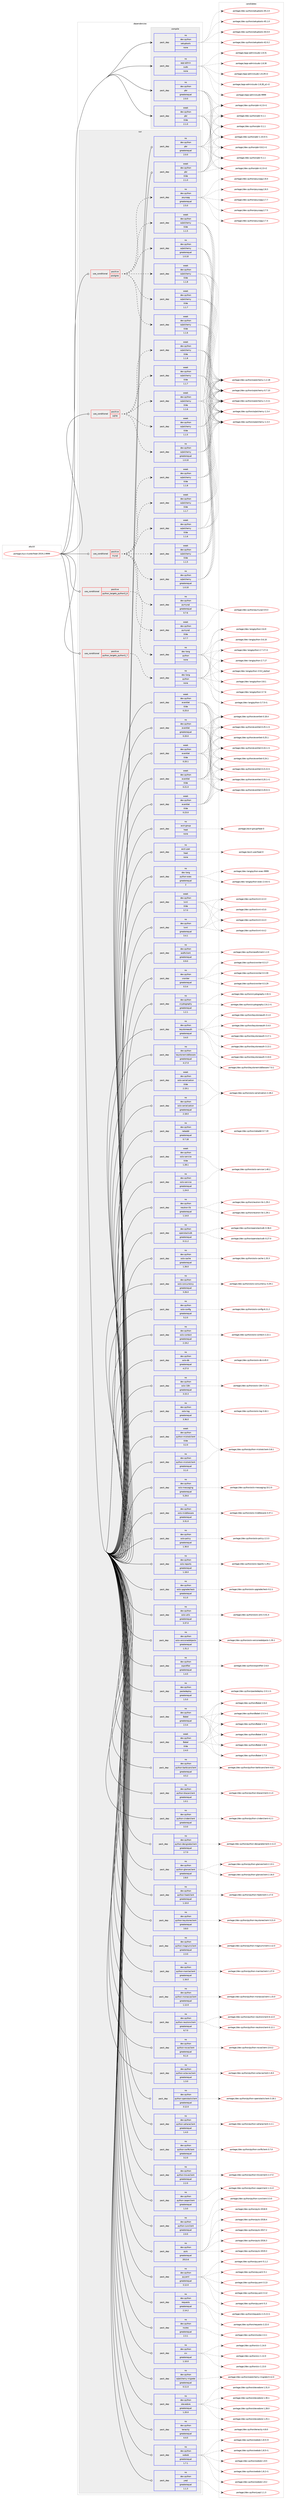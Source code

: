 digraph prolog {

# *************
# Graph options
# *************

newrank=true;
concentrate=true;
compound=true;
graph [rankdir=LR,fontname=Helvetica,fontsize=10,ranksep=1.5];#, ranksep=2.5, nodesep=0.2];
edge  [arrowhead=vee];
node  [fontname=Helvetica,fontsize=10];

# **********
# The ebuild
# **********

subgraph cluster_leftcol {
color=gray;
label=<<i>ebuild</i>>;
id [label="portage://sys-cluster/heat-2019.2.9999", color=red, width=4, href="../sys-cluster/heat-2019.2.9999.svg"];
}

# ****************
# The dependencies
# ****************

subgraph cluster_midcol {
color=gray;
label=<<i>dependencies</i>>;
subgraph cluster_compile {
fillcolor="#eeeeee";
style=filled;
label=<<i>compile</i>>;
subgraph pack41080 {
dependency53100 [label=<<TABLE BORDER="0" CELLBORDER="1" CELLSPACING="0" CELLPADDING="4" WIDTH="220"><TR><TD ROWSPAN="6" CELLPADDING="30">pack_dep</TD></TR><TR><TD WIDTH="110">no</TD></TR><TR><TD>app-admin</TD></TR><TR><TD>sudo</TD></TR><TR><TD>none</TD></TR><TR><TD></TD></TR></TABLE>>, shape=none, color=blue];
}
id:e -> dependency53100:w [weight=20,style="solid",arrowhead="vee"];
subgraph pack41081 {
dependency53101 [label=<<TABLE BORDER="0" CELLBORDER="1" CELLSPACING="0" CELLPADDING="4" WIDTH="220"><TR><TD ROWSPAN="6" CELLPADDING="30">pack_dep</TD></TR><TR><TD WIDTH="110">no</TD></TR><TR><TD>dev-python</TD></TR><TR><TD>pbr</TD></TR><TR><TD>greaterequal</TD></TR><TR><TD>2.0.0</TD></TR></TABLE>>, shape=none, color=blue];
}
id:e -> dependency53101:w [weight=20,style="solid",arrowhead="vee"];
subgraph pack41082 {
dependency53102 [label=<<TABLE BORDER="0" CELLBORDER="1" CELLSPACING="0" CELLPADDING="4" WIDTH="220"><TR><TD ROWSPAN="6" CELLPADDING="30">pack_dep</TD></TR><TR><TD WIDTH="110">no</TD></TR><TR><TD>dev-python</TD></TR><TR><TD>setuptools</TD></TR><TR><TD>none</TD></TR><TR><TD></TD></TR></TABLE>>, shape=none, color=blue];
}
id:e -> dependency53102:w [weight=20,style="solid",arrowhead="vee"];
subgraph pack41083 {
dependency53103 [label=<<TABLE BORDER="0" CELLBORDER="1" CELLSPACING="0" CELLPADDING="4" WIDTH="220"><TR><TD ROWSPAN="6" CELLPADDING="30">pack_dep</TD></TR><TR><TD WIDTH="110">weak</TD></TR><TR><TD>dev-python</TD></TR><TR><TD>pbr</TD></TR><TR><TD>tilde</TD></TR><TR><TD>2.1.0</TD></TR></TABLE>>, shape=none, color=blue];
}
id:e -> dependency53103:w [weight=20,style="solid",arrowhead="vee"];
}
subgraph cluster_compileandrun {
fillcolor="#eeeeee";
style=filled;
label=<<i>compile and run</i>>;
}
subgraph cluster_run {
fillcolor="#eeeeee";
style=filled;
label=<<i>run</i>>;
subgraph cond10878 {
dependency53104 [label=<<TABLE BORDER="0" CELLBORDER="1" CELLSPACING="0" CELLPADDING="4"><TR><TD ROWSPAN="3" CELLPADDING="10">use_conditional</TD></TR><TR><TD>positive</TD></TR><TR><TD>mysql</TD></TR></TABLE>>, shape=none, color=red];
subgraph pack41084 {
dependency53105 [label=<<TABLE BORDER="0" CELLBORDER="1" CELLSPACING="0" CELLPADDING="4" WIDTH="220"><TR><TD ROWSPAN="6" CELLPADDING="30">pack_dep</TD></TR><TR><TD WIDTH="110">no</TD></TR><TR><TD>dev-python</TD></TR><TR><TD>pymysql</TD></TR><TR><TD>greaterequal</TD></TR><TR><TD>0.7.6</TD></TR></TABLE>>, shape=none, color=blue];
}
dependency53104:e -> dependency53105:w [weight=20,style="dashed",arrowhead="vee"];
subgraph pack41085 {
dependency53106 [label=<<TABLE BORDER="0" CELLBORDER="1" CELLSPACING="0" CELLPADDING="4" WIDTH="220"><TR><TD ROWSPAN="6" CELLPADDING="30">pack_dep</TD></TR><TR><TD WIDTH="110">weak</TD></TR><TR><TD>dev-python</TD></TR><TR><TD>pymysql</TD></TR><TR><TD>tilde</TD></TR><TR><TD>0.7.7</TD></TR></TABLE>>, shape=none, color=blue];
}
dependency53104:e -> dependency53106:w [weight=20,style="dashed",arrowhead="vee"];
subgraph pack41086 {
dependency53107 [label=<<TABLE BORDER="0" CELLBORDER="1" CELLSPACING="0" CELLPADDING="4" WIDTH="220"><TR><TD ROWSPAN="6" CELLPADDING="30">pack_dep</TD></TR><TR><TD WIDTH="110">no</TD></TR><TR><TD>dev-python</TD></TR><TR><TD>sqlalchemy</TD></TR><TR><TD>greaterequal</TD></TR><TR><TD>1.0.10</TD></TR></TABLE>>, shape=none, color=blue];
}
dependency53104:e -> dependency53107:w [weight=20,style="dashed",arrowhead="vee"];
subgraph pack41087 {
dependency53108 [label=<<TABLE BORDER="0" CELLBORDER="1" CELLSPACING="0" CELLPADDING="4" WIDTH="220"><TR><TD ROWSPAN="6" CELLPADDING="30">pack_dep</TD></TR><TR><TD WIDTH="110">weak</TD></TR><TR><TD>dev-python</TD></TR><TR><TD>sqlalchemy</TD></TR><TR><TD>tilde</TD></TR><TR><TD>1.1.5</TD></TR></TABLE>>, shape=none, color=blue];
}
dependency53104:e -> dependency53108:w [weight=20,style="dashed",arrowhead="vee"];
subgraph pack41088 {
dependency53109 [label=<<TABLE BORDER="0" CELLBORDER="1" CELLSPACING="0" CELLPADDING="4" WIDTH="220"><TR><TD ROWSPAN="6" CELLPADDING="30">pack_dep</TD></TR><TR><TD WIDTH="110">weak</TD></TR><TR><TD>dev-python</TD></TR><TR><TD>sqlalchemy</TD></TR><TR><TD>tilde</TD></TR><TR><TD>1.1.6</TD></TR></TABLE>>, shape=none, color=blue];
}
dependency53104:e -> dependency53109:w [weight=20,style="dashed",arrowhead="vee"];
subgraph pack41089 {
dependency53110 [label=<<TABLE BORDER="0" CELLBORDER="1" CELLSPACING="0" CELLPADDING="4" WIDTH="220"><TR><TD ROWSPAN="6" CELLPADDING="30">pack_dep</TD></TR><TR><TD WIDTH="110">weak</TD></TR><TR><TD>dev-python</TD></TR><TR><TD>sqlalchemy</TD></TR><TR><TD>tilde</TD></TR><TR><TD>1.1.7</TD></TR></TABLE>>, shape=none, color=blue];
}
dependency53104:e -> dependency53110:w [weight=20,style="dashed",arrowhead="vee"];
subgraph pack41090 {
dependency53111 [label=<<TABLE BORDER="0" CELLBORDER="1" CELLSPACING="0" CELLPADDING="4" WIDTH="220"><TR><TD ROWSPAN="6" CELLPADDING="30">pack_dep</TD></TR><TR><TD WIDTH="110">weak</TD></TR><TR><TD>dev-python</TD></TR><TR><TD>sqlalchemy</TD></TR><TR><TD>tilde</TD></TR><TR><TD>1.1.8</TD></TR></TABLE>>, shape=none, color=blue];
}
dependency53104:e -> dependency53111:w [weight=20,style="dashed",arrowhead="vee"];
}
id:e -> dependency53104:w [weight=20,style="solid",arrowhead="odot"];
subgraph cond10879 {
dependency53112 [label=<<TABLE BORDER="0" CELLBORDER="1" CELLSPACING="0" CELLPADDING="4"><TR><TD ROWSPAN="3" CELLPADDING="10">use_conditional</TD></TR><TR><TD>positive</TD></TR><TR><TD>postgres</TD></TR></TABLE>>, shape=none, color=red];
subgraph pack41091 {
dependency53113 [label=<<TABLE BORDER="0" CELLBORDER="1" CELLSPACING="0" CELLPADDING="4" WIDTH="220"><TR><TD ROWSPAN="6" CELLPADDING="30">pack_dep</TD></TR><TR><TD WIDTH="110">no</TD></TR><TR><TD>dev-python</TD></TR><TR><TD>psycopg</TD></TR><TR><TD>greaterequal</TD></TR><TR><TD>2.5.0</TD></TR></TABLE>>, shape=none, color=blue];
}
dependency53112:e -> dependency53113:w [weight=20,style="dashed",arrowhead="vee"];
subgraph pack41092 {
dependency53114 [label=<<TABLE BORDER="0" CELLBORDER="1" CELLSPACING="0" CELLPADDING="4" WIDTH="220"><TR><TD ROWSPAN="6" CELLPADDING="30">pack_dep</TD></TR><TR><TD WIDTH="110">no</TD></TR><TR><TD>dev-python</TD></TR><TR><TD>sqlalchemy</TD></TR><TR><TD>greaterequal</TD></TR><TR><TD>1.0.10</TD></TR></TABLE>>, shape=none, color=blue];
}
dependency53112:e -> dependency53114:w [weight=20,style="dashed",arrowhead="vee"];
subgraph pack41093 {
dependency53115 [label=<<TABLE BORDER="0" CELLBORDER="1" CELLSPACING="0" CELLPADDING="4" WIDTH="220"><TR><TD ROWSPAN="6" CELLPADDING="30">pack_dep</TD></TR><TR><TD WIDTH="110">weak</TD></TR><TR><TD>dev-python</TD></TR><TR><TD>sqlalchemy</TD></TR><TR><TD>tilde</TD></TR><TR><TD>1.1.5</TD></TR></TABLE>>, shape=none, color=blue];
}
dependency53112:e -> dependency53115:w [weight=20,style="dashed",arrowhead="vee"];
subgraph pack41094 {
dependency53116 [label=<<TABLE BORDER="0" CELLBORDER="1" CELLSPACING="0" CELLPADDING="4" WIDTH="220"><TR><TD ROWSPAN="6" CELLPADDING="30">pack_dep</TD></TR><TR><TD WIDTH="110">weak</TD></TR><TR><TD>dev-python</TD></TR><TR><TD>sqlalchemy</TD></TR><TR><TD>tilde</TD></TR><TR><TD>1.1.6</TD></TR></TABLE>>, shape=none, color=blue];
}
dependency53112:e -> dependency53116:w [weight=20,style="dashed",arrowhead="vee"];
subgraph pack41095 {
dependency53117 [label=<<TABLE BORDER="0" CELLBORDER="1" CELLSPACING="0" CELLPADDING="4" WIDTH="220"><TR><TD ROWSPAN="6" CELLPADDING="30">pack_dep</TD></TR><TR><TD WIDTH="110">weak</TD></TR><TR><TD>dev-python</TD></TR><TR><TD>sqlalchemy</TD></TR><TR><TD>tilde</TD></TR><TR><TD>1.1.7</TD></TR></TABLE>>, shape=none, color=blue];
}
dependency53112:e -> dependency53117:w [weight=20,style="dashed",arrowhead="vee"];
subgraph pack41096 {
dependency53118 [label=<<TABLE BORDER="0" CELLBORDER="1" CELLSPACING="0" CELLPADDING="4" WIDTH="220"><TR><TD ROWSPAN="6" CELLPADDING="30">pack_dep</TD></TR><TR><TD WIDTH="110">weak</TD></TR><TR><TD>dev-python</TD></TR><TR><TD>sqlalchemy</TD></TR><TR><TD>tilde</TD></TR><TR><TD>1.1.8</TD></TR></TABLE>>, shape=none, color=blue];
}
dependency53112:e -> dependency53118:w [weight=20,style="dashed",arrowhead="vee"];
}
id:e -> dependency53112:w [weight=20,style="solid",arrowhead="odot"];
subgraph cond10880 {
dependency53119 [label=<<TABLE BORDER="0" CELLBORDER="1" CELLSPACING="0" CELLPADDING="4"><TR><TD ROWSPAN="3" CELLPADDING="10">use_conditional</TD></TR><TR><TD>positive</TD></TR><TR><TD>python_targets_python3_6</TD></TR></TABLE>>, shape=none, color=red];
subgraph pack41097 {
dependency53120 [label=<<TABLE BORDER="0" CELLBORDER="1" CELLSPACING="0" CELLPADDING="4" WIDTH="220"><TR><TD ROWSPAN="6" CELLPADDING="30">pack_dep</TD></TR><TR><TD WIDTH="110">no</TD></TR><TR><TD>dev-lang</TD></TR><TR><TD>python</TD></TR><TR><TD>none</TD></TR><TR><TD></TD></TR></TABLE>>, shape=none, color=blue];
}
dependency53119:e -> dependency53120:w [weight=20,style="dashed",arrowhead="vee"];
}
id:e -> dependency53119:w [weight=20,style="solid",arrowhead="odot"];
subgraph cond10881 {
dependency53121 [label=<<TABLE BORDER="0" CELLBORDER="1" CELLSPACING="0" CELLPADDING="4"><TR><TD ROWSPAN="3" CELLPADDING="10">use_conditional</TD></TR><TR><TD>positive</TD></TR><TR><TD>python_targets_python3_7</TD></TR></TABLE>>, shape=none, color=red];
subgraph pack41098 {
dependency53122 [label=<<TABLE BORDER="0" CELLBORDER="1" CELLSPACING="0" CELLPADDING="4" WIDTH="220"><TR><TD ROWSPAN="6" CELLPADDING="30">pack_dep</TD></TR><TR><TD WIDTH="110">no</TD></TR><TR><TD>dev-lang</TD></TR><TR><TD>python</TD></TR><TR><TD>none</TD></TR><TR><TD></TD></TR></TABLE>>, shape=none, color=blue];
}
dependency53121:e -> dependency53122:w [weight=20,style="dashed",arrowhead="vee"];
}
id:e -> dependency53121:w [weight=20,style="solid",arrowhead="odot"];
subgraph cond10882 {
dependency53123 [label=<<TABLE BORDER="0" CELLBORDER="1" CELLSPACING="0" CELLPADDING="4"><TR><TD ROWSPAN="3" CELLPADDING="10">use_conditional</TD></TR><TR><TD>positive</TD></TR><TR><TD>sqlite</TD></TR></TABLE>>, shape=none, color=red];
subgraph pack41099 {
dependency53124 [label=<<TABLE BORDER="0" CELLBORDER="1" CELLSPACING="0" CELLPADDING="4" WIDTH="220"><TR><TD ROWSPAN="6" CELLPADDING="30">pack_dep</TD></TR><TR><TD WIDTH="110">no</TD></TR><TR><TD>dev-python</TD></TR><TR><TD>sqlalchemy</TD></TR><TR><TD>greaterequal</TD></TR><TR><TD>1.0.10</TD></TR></TABLE>>, shape=none, color=blue];
}
dependency53123:e -> dependency53124:w [weight=20,style="dashed",arrowhead="vee"];
subgraph pack41100 {
dependency53125 [label=<<TABLE BORDER="0" CELLBORDER="1" CELLSPACING="0" CELLPADDING="4" WIDTH="220"><TR><TD ROWSPAN="6" CELLPADDING="30">pack_dep</TD></TR><TR><TD WIDTH="110">weak</TD></TR><TR><TD>dev-python</TD></TR><TR><TD>sqlalchemy</TD></TR><TR><TD>tilde</TD></TR><TR><TD>1.1.5</TD></TR></TABLE>>, shape=none, color=blue];
}
dependency53123:e -> dependency53125:w [weight=20,style="dashed",arrowhead="vee"];
subgraph pack41101 {
dependency53126 [label=<<TABLE BORDER="0" CELLBORDER="1" CELLSPACING="0" CELLPADDING="4" WIDTH="220"><TR><TD ROWSPAN="6" CELLPADDING="30">pack_dep</TD></TR><TR><TD WIDTH="110">weak</TD></TR><TR><TD>dev-python</TD></TR><TR><TD>sqlalchemy</TD></TR><TR><TD>tilde</TD></TR><TR><TD>1.1.6</TD></TR></TABLE>>, shape=none, color=blue];
}
dependency53123:e -> dependency53126:w [weight=20,style="dashed",arrowhead="vee"];
subgraph pack41102 {
dependency53127 [label=<<TABLE BORDER="0" CELLBORDER="1" CELLSPACING="0" CELLPADDING="4" WIDTH="220"><TR><TD ROWSPAN="6" CELLPADDING="30">pack_dep</TD></TR><TR><TD WIDTH="110">weak</TD></TR><TR><TD>dev-python</TD></TR><TR><TD>sqlalchemy</TD></TR><TR><TD>tilde</TD></TR><TR><TD>1.1.7</TD></TR></TABLE>>, shape=none, color=blue];
}
dependency53123:e -> dependency53127:w [weight=20,style="dashed",arrowhead="vee"];
subgraph pack41103 {
dependency53128 [label=<<TABLE BORDER="0" CELLBORDER="1" CELLSPACING="0" CELLPADDING="4" WIDTH="220"><TR><TD ROWSPAN="6" CELLPADDING="30">pack_dep</TD></TR><TR><TD WIDTH="110">weak</TD></TR><TR><TD>dev-python</TD></TR><TR><TD>sqlalchemy</TD></TR><TR><TD>tilde</TD></TR><TR><TD>1.1.8</TD></TR></TABLE>>, shape=none, color=blue];
}
dependency53123:e -> dependency53128:w [weight=20,style="dashed",arrowhead="vee"];
}
id:e -> dependency53123:w [weight=20,style="solid",arrowhead="odot"];
subgraph pack41104 {
dependency53129 [label=<<TABLE BORDER="0" CELLBORDER="1" CELLSPACING="0" CELLPADDING="4" WIDTH="220"><TR><TD ROWSPAN="6" CELLPADDING="30">pack_dep</TD></TR><TR><TD WIDTH="110">no</TD></TR><TR><TD>acct-group</TD></TR><TR><TD>heat</TD></TR><TR><TD>none</TD></TR><TR><TD></TD></TR></TABLE>>, shape=none, color=blue];
}
id:e -> dependency53129:w [weight=20,style="solid",arrowhead="odot"];
subgraph pack41105 {
dependency53130 [label=<<TABLE BORDER="0" CELLBORDER="1" CELLSPACING="0" CELLPADDING="4" WIDTH="220"><TR><TD ROWSPAN="6" CELLPADDING="30">pack_dep</TD></TR><TR><TD WIDTH="110">no</TD></TR><TR><TD>acct-user</TD></TR><TR><TD>heat</TD></TR><TR><TD>none</TD></TR><TR><TD></TD></TR></TABLE>>, shape=none, color=blue];
}
id:e -> dependency53130:w [weight=20,style="solid",arrowhead="odot"];
subgraph pack41106 {
dependency53131 [label=<<TABLE BORDER="0" CELLBORDER="1" CELLSPACING="0" CELLPADDING="4" WIDTH="220"><TR><TD ROWSPAN="6" CELLPADDING="30">pack_dep</TD></TR><TR><TD WIDTH="110">no</TD></TR><TR><TD>dev-lang</TD></TR><TR><TD>python-exec</TD></TR><TR><TD>greaterequal</TD></TR><TR><TD>2</TD></TR></TABLE>>, shape=none, color=blue];
}
id:e -> dependency53131:w [weight=20,style="solid",arrowhead="odot"];
subgraph pack41107 {
dependency53132 [label=<<TABLE BORDER="0" CELLBORDER="1" CELLSPACING="0" CELLPADDING="4" WIDTH="220"><TR><TD ROWSPAN="6" CELLPADDING="30">pack_dep</TD></TR><TR><TD WIDTH="110">no</TD></TR><TR><TD>dev-python</TD></TR><TR><TD>Babel</TD></TR><TR><TD>greaterequal</TD></TR><TR><TD>2.3.4</TD></TR></TABLE>>, shape=none, color=blue];
}
id:e -> dependency53132:w [weight=20,style="solid",arrowhead="odot"];
subgraph pack41108 {
dependency53133 [label=<<TABLE BORDER="0" CELLBORDER="1" CELLSPACING="0" CELLPADDING="4" WIDTH="220"><TR><TD ROWSPAN="6" CELLPADDING="30">pack_dep</TD></TR><TR><TD WIDTH="110">no</TD></TR><TR><TD>dev-python</TD></TR><TR><TD>aodhclient</TD></TR><TR><TD>greaterequal</TD></TR><TR><TD>0.9.0</TD></TR></TABLE>>, shape=none, color=blue];
}
id:e -> dependency53133:w [weight=20,style="solid",arrowhead="odot"];
subgraph pack41109 {
dependency53134 [label=<<TABLE BORDER="0" CELLBORDER="1" CELLSPACING="0" CELLPADDING="4" WIDTH="220"><TR><TD ROWSPAN="6" CELLPADDING="30">pack_dep</TD></TR><TR><TD WIDTH="110">no</TD></TR><TR><TD>dev-python</TD></TR><TR><TD>croniter</TD></TR><TR><TD>greaterequal</TD></TR><TR><TD>0.3.4</TD></TR></TABLE>>, shape=none, color=blue];
}
id:e -> dependency53134:w [weight=20,style="solid",arrowhead="odot"];
subgraph pack41110 {
dependency53135 [label=<<TABLE BORDER="0" CELLBORDER="1" CELLSPACING="0" CELLPADDING="4" WIDTH="220"><TR><TD ROWSPAN="6" CELLPADDING="30">pack_dep</TD></TR><TR><TD WIDTH="110">no</TD></TR><TR><TD>dev-python</TD></TR><TR><TD>cryptography</TD></TR><TR><TD>greaterequal</TD></TR><TR><TD>1.2.1</TD></TR></TABLE>>, shape=none, color=blue];
}
id:e -> dependency53135:w [weight=20,style="solid",arrowhead="odot"];
subgraph pack41111 {
dependency53136 [label=<<TABLE BORDER="0" CELLBORDER="1" CELLSPACING="0" CELLPADDING="4" WIDTH="220"><TR><TD ROWSPAN="6" CELLPADDING="30">pack_dep</TD></TR><TR><TD WIDTH="110">no</TD></TR><TR><TD>dev-python</TD></TR><TR><TD>eventlet</TD></TR><TR><TD>greaterequal</TD></TR><TR><TD>0.20.0</TD></TR></TABLE>>, shape=none, color=blue];
}
id:e -> dependency53136:w [weight=20,style="solid",arrowhead="odot"];
subgraph pack41112 {
dependency53137 [label=<<TABLE BORDER="0" CELLBORDER="1" CELLSPACING="0" CELLPADDING="4" WIDTH="220"><TR><TD ROWSPAN="6" CELLPADDING="30">pack_dep</TD></TR><TR><TD WIDTH="110">no</TD></TR><TR><TD>dev-python</TD></TR><TR><TD>keystoneauth</TD></TR><TR><TD>greaterequal</TD></TR><TR><TD>3.4.0</TD></TR></TABLE>>, shape=none, color=blue];
}
id:e -> dependency53137:w [weight=20,style="solid",arrowhead="odot"];
subgraph pack41113 {
dependency53138 [label=<<TABLE BORDER="0" CELLBORDER="1" CELLSPACING="0" CELLPADDING="4" WIDTH="220"><TR><TD ROWSPAN="6" CELLPADDING="30">pack_dep</TD></TR><TR><TD WIDTH="110">no</TD></TR><TR><TD>dev-python</TD></TR><TR><TD>keystonemiddleware</TD></TR><TR><TD>greaterequal</TD></TR><TR><TD>4.17.0</TD></TR></TABLE>>, shape=none, color=blue];
}
id:e -> dependency53138:w [weight=20,style="solid",arrowhead="odot"];
subgraph pack41114 {
dependency53139 [label=<<TABLE BORDER="0" CELLBORDER="1" CELLSPACING="0" CELLPADDING="4" WIDTH="220"><TR><TD ROWSPAN="6" CELLPADDING="30">pack_dep</TD></TR><TR><TD WIDTH="110">no</TD></TR><TR><TD>dev-python</TD></TR><TR><TD>lxml</TD></TR><TR><TD>greaterequal</TD></TR><TR><TD>3.4.1</TD></TR></TABLE>>, shape=none, color=blue];
}
id:e -> dependency53139:w [weight=20,style="solid",arrowhead="odot"];
subgraph pack41115 {
dependency53140 [label=<<TABLE BORDER="0" CELLBORDER="1" CELLSPACING="0" CELLPADDING="4" WIDTH="220"><TR><TD ROWSPAN="6" CELLPADDING="30">pack_dep</TD></TR><TR><TD WIDTH="110">no</TD></TR><TR><TD>dev-python</TD></TR><TR><TD>netaddr</TD></TR><TR><TD>greaterequal</TD></TR><TR><TD>0.7.18</TD></TR></TABLE>>, shape=none, color=blue];
}
id:e -> dependency53140:w [weight=20,style="solid",arrowhead="odot"];
subgraph pack41116 {
dependency53141 [label=<<TABLE BORDER="0" CELLBORDER="1" CELLSPACING="0" CELLPADDING="4" WIDTH="220"><TR><TD ROWSPAN="6" CELLPADDING="30">pack_dep</TD></TR><TR><TD WIDTH="110">no</TD></TR><TR><TD>dev-python</TD></TR><TR><TD>neutron-lib</TD></TR><TR><TD>greaterequal</TD></TR><TR><TD>1.14.0</TD></TR></TABLE>>, shape=none, color=blue];
}
id:e -> dependency53141:w [weight=20,style="solid",arrowhead="odot"];
subgraph pack41117 {
dependency53142 [label=<<TABLE BORDER="0" CELLBORDER="1" CELLSPACING="0" CELLPADDING="4" WIDTH="220"><TR><TD ROWSPAN="6" CELLPADDING="30">pack_dep</TD></TR><TR><TD WIDTH="110">no</TD></TR><TR><TD>dev-python</TD></TR><TR><TD>openstacksdk</TD></TR><TR><TD>greaterequal</TD></TR><TR><TD>0.11.2</TD></TR></TABLE>>, shape=none, color=blue];
}
id:e -> dependency53142:w [weight=20,style="solid",arrowhead="odot"];
subgraph pack41118 {
dependency53143 [label=<<TABLE BORDER="0" CELLBORDER="1" CELLSPACING="0" CELLPADDING="4" WIDTH="220"><TR><TD ROWSPAN="6" CELLPADDING="30">pack_dep</TD></TR><TR><TD WIDTH="110">no</TD></TR><TR><TD>dev-python</TD></TR><TR><TD>oslo-cache</TD></TR><TR><TD>greaterequal</TD></TR><TR><TD>1.26.0</TD></TR></TABLE>>, shape=none, color=blue];
}
id:e -> dependency53143:w [weight=20,style="solid",arrowhead="odot"];
subgraph pack41119 {
dependency53144 [label=<<TABLE BORDER="0" CELLBORDER="1" CELLSPACING="0" CELLPADDING="4" WIDTH="220"><TR><TD ROWSPAN="6" CELLPADDING="30">pack_dep</TD></TR><TR><TD WIDTH="110">no</TD></TR><TR><TD>dev-python</TD></TR><TR><TD>oslo-concurrency</TD></TR><TR><TD>greaterequal</TD></TR><TR><TD>3.26.0</TD></TR></TABLE>>, shape=none, color=blue];
}
id:e -> dependency53144:w [weight=20,style="solid",arrowhead="odot"];
subgraph pack41120 {
dependency53145 [label=<<TABLE BORDER="0" CELLBORDER="1" CELLSPACING="0" CELLPADDING="4" WIDTH="220"><TR><TD ROWSPAN="6" CELLPADDING="30">pack_dep</TD></TR><TR><TD WIDTH="110">no</TD></TR><TR><TD>dev-python</TD></TR><TR><TD>oslo-config</TD></TR><TR><TD>greaterequal</TD></TR><TR><TD>5.2.0</TD></TR></TABLE>>, shape=none, color=blue];
}
id:e -> dependency53145:w [weight=20,style="solid",arrowhead="odot"];
subgraph pack41121 {
dependency53146 [label=<<TABLE BORDER="0" CELLBORDER="1" CELLSPACING="0" CELLPADDING="4" WIDTH="220"><TR><TD ROWSPAN="6" CELLPADDING="30">pack_dep</TD></TR><TR><TD WIDTH="110">no</TD></TR><TR><TD>dev-python</TD></TR><TR><TD>oslo-context</TD></TR><TR><TD>greaterequal</TD></TR><TR><TD>2.19.2</TD></TR></TABLE>>, shape=none, color=blue];
}
id:e -> dependency53146:w [weight=20,style="solid",arrowhead="odot"];
subgraph pack41122 {
dependency53147 [label=<<TABLE BORDER="0" CELLBORDER="1" CELLSPACING="0" CELLPADDING="4" WIDTH="220"><TR><TD ROWSPAN="6" CELLPADDING="30">pack_dep</TD></TR><TR><TD WIDTH="110">no</TD></TR><TR><TD>dev-python</TD></TR><TR><TD>oslo-db</TD></TR><TR><TD>greaterequal</TD></TR><TR><TD>4.27.0</TD></TR></TABLE>>, shape=none, color=blue];
}
id:e -> dependency53147:w [weight=20,style="solid",arrowhead="odot"];
subgraph pack41123 {
dependency53148 [label=<<TABLE BORDER="0" CELLBORDER="1" CELLSPACING="0" CELLPADDING="4" WIDTH="220"><TR><TD ROWSPAN="6" CELLPADDING="30">pack_dep</TD></TR><TR><TD WIDTH="110">no</TD></TR><TR><TD>dev-python</TD></TR><TR><TD>oslo-i18n</TD></TR><TR><TD>greaterequal</TD></TR><TR><TD>3.15.3</TD></TR></TABLE>>, shape=none, color=blue];
}
id:e -> dependency53148:w [weight=20,style="solid",arrowhead="odot"];
subgraph pack41124 {
dependency53149 [label=<<TABLE BORDER="0" CELLBORDER="1" CELLSPACING="0" CELLPADDING="4" WIDTH="220"><TR><TD ROWSPAN="6" CELLPADDING="30">pack_dep</TD></TR><TR><TD WIDTH="110">no</TD></TR><TR><TD>dev-python</TD></TR><TR><TD>oslo-log</TD></TR><TR><TD>greaterequal</TD></TR><TR><TD>3.36.0</TD></TR></TABLE>>, shape=none, color=blue];
}
id:e -> dependency53149:w [weight=20,style="solid",arrowhead="odot"];
subgraph pack41125 {
dependency53150 [label=<<TABLE BORDER="0" CELLBORDER="1" CELLSPACING="0" CELLPADDING="4" WIDTH="220"><TR><TD ROWSPAN="6" CELLPADDING="30">pack_dep</TD></TR><TR><TD WIDTH="110">no</TD></TR><TR><TD>dev-python</TD></TR><TR><TD>oslo-messaging</TD></TR><TR><TD>greaterequal</TD></TR><TR><TD>5.29.0</TD></TR></TABLE>>, shape=none, color=blue];
}
id:e -> dependency53150:w [weight=20,style="solid",arrowhead="odot"];
subgraph pack41126 {
dependency53151 [label=<<TABLE BORDER="0" CELLBORDER="1" CELLSPACING="0" CELLPADDING="4" WIDTH="220"><TR><TD ROWSPAN="6" CELLPADDING="30">pack_dep</TD></TR><TR><TD WIDTH="110">no</TD></TR><TR><TD>dev-python</TD></TR><TR><TD>oslo-middleware</TD></TR><TR><TD>greaterequal</TD></TR><TR><TD>3.31.0</TD></TR></TABLE>>, shape=none, color=blue];
}
id:e -> dependency53151:w [weight=20,style="solid",arrowhead="odot"];
subgraph pack41127 {
dependency53152 [label=<<TABLE BORDER="0" CELLBORDER="1" CELLSPACING="0" CELLPADDING="4" WIDTH="220"><TR><TD ROWSPAN="6" CELLPADDING="30">pack_dep</TD></TR><TR><TD WIDTH="110">no</TD></TR><TR><TD>dev-python</TD></TR><TR><TD>oslo-policy</TD></TR><TR><TD>greaterequal</TD></TR><TR><TD>1.30.0</TD></TR></TABLE>>, shape=none, color=blue];
}
id:e -> dependency53152:w [weight=20,style="solid",arrowhead="odot"];
subgraph pack41128 {
dependency53153 [label=<<TABLE BORDER="0" CELLBORDER="1" CELLSPACING="0" CELLPADDING="4" WIDTH="220"><TR><TD ROWSPAN="6" CELLPADDING="30">pack_dep</TD></TR><TR><TD WIDTH="110">no</TD></TR><TR><TD>dev-python</TD></TR><TR><TD>oslo-reports</TD></TR><TR><TD>greaterequal</TD></TR><TR><TD>1.18.0</TD></TR></TABLE>>, shape=none, color=blue];
}
id:e -> dependency53153:w [weight=20,style="solid",arrowhead="odot"];
subgraph pack41129 {
dependency53154 [label=<<TABLE BORDER="0" CELLBORDER="1" CELLSPACING="0" CELLPADDING="4" WIDTH="220"><TR><TD ROWSPAN="6" CELLPADDING="30">pack_dep</TD></TR><TR><TD WIDTH="110">no</TD></TR><TR><TD>dev-python</TD></TR><TR><TD>oslo-serialization</TD></TR><TR><TD>greaterequal</TD></TR><TR><TD>2.18.0</TD></TR></TABLE>>, shape=none, color=blue];
}
id:e -> dependency53154:w [weight=20,style="solid",arrowhead="odot"];
subgraph pack41130 {
dependency53155 [label=<<TABLE BORDER="0" CELLBORDER="1" CELLSPACING="0" CELLPADDING="4" WIDTH="220"><TR><TD ROWSPAN="6" CELLPADDING="30">pack_dep</TD></TR><TR><TD WIDTH="110">no</TD></TR><TR><TD>dev-python</TD></TR><TR><TD>oslo-service</TD></TR><TR><TD>greaterequal</TD></TR><TR><TD>1.24.0</TD></TR></TABLE>>, shape=none, color=blue];
}
id:e -> dependency53155:w [weight=20,style="solid",arrowhead="odot"];
subgraph pack41131 {
dependency53156 [label=<<TABLE BORDER="0" CELLBORDER="1" CELLSPACING="0" CELLPADDING="4" WIDTH="220"><TR><TD ROWSPAN="6" CELLPADDING="30">pack_dep</TD></TR><TR><TD WIDTH="110">no</TD></TR><TR><TD>dev-python</TD></TR><TR><TD>oslo-upgradecheck</TD></TR><TR><TD>greaterequal</TD></TR><TR><TD>0.1.0</TD></TR></TABLE>>, shape=none, color=blue];
}
id:e -> dependency53156:w [weight=20,style="solid",arrowhead="odot"];
subgraph pack41132 {
dependency53157 [label=<<TABLE BORDER="0" CELLBORDER="1" CELLSPACING="0" CELLPADDING="4" WIDTH="220"><TR><TD ROWSPAN="6" CELLPADDING="30">pack_dep</TD></TR><TR><TD WIDTH="110">no</TD></TR><TR><TD>dev-python</TD></TR><TR><TD>oslo-utils</TD></TR><TR><TD>greaterequal</TD></TR><TR><TD>3.37.0</TD></TR></TABLE>>, shape=none, color=blue];
}
id:e -> dependency53157:w [weight=20,style="solid",arrowhead="odot"];
subgraph pack41133 {
dependency53158 [label=<<TABLE BORDER="0" CELLBORDER="1" CELLSPACING="0" CELLPADDING="4" WIDTH="220"><TR><TD ROWSPAN="6" CELLPADDING="30">pack_dep</TD></TR><TR><TD WIDTH="110">no</TD></TR><TR><TD>dev-python</TD></TR><TR><TD>oslo-versionedobjects</TD></TR><TR><TD>greaterequal</TD></TR><TR><TD>1.31.2</TD></TR></TABLE>>, shape=none, color=blue];
}
id:e -> dependency53158:w [weight=20,style="solid",arrowhead="odot"];
subgraph pack41134 {
dependency53159 [label=<<TABLE BORDER="0" CELLBORDER="1" CELLSPACING="0" CELLPADDING="4" WIDTH="220"><TR><TD ROWSPAN="6" CELLPADDING="30">pack_dep</TD></TR><TR><TD WIDTH="110">no</TD></TR><TR><TD>dev-python</TD></TR><TR><TD>osprofiler</TD></TR><TR><TD>greaterequal</TD></TR><TR><TD>1.4.0</TD></TR></TABLE>>, shape=none, color=blue];
}
id:e -> dependency53159:w [weight=20,style="solid",arrowhead="odot"];
subgraph pack41135 {
dependency53160 [label=<<TABLE BORDER="0" CELLBORDER="1" CELLSPACING="0" CELLPADDING="4" WIDTH="220"><TR><TD ROWSPAN="6" CELLPADDING="30">pack_dep</TD></TR><TR><TD WIDTH="110">no</TD></TR><TR><TD>dev-python</TD></TR><TR><TD>pastedeploy</TD></TR><TR><TD>greaterequal</TD></TR><TR><TD>1.5.0</TD></TR></TABLE>>, shape=none, color=blue];
}
id:e -> dependency53160:w [weight=20,style="solid",arrowhead="odot"];
subgraph pack41136 {
dependency53161 [label=<<TABLE BORDER="0" CELLBORDER="1" CELLSPACING="0" CELLPADDING="4" WIDTH="220"><TR><TD ROWSPAN="6" CELLPADDING="30">pack_dep</TD></TR><TR><TD WIDTH="110">no</TD></TR><TR><TD>dev-python</TD></TR><TR><TD>pbr</TD></TR><TR><TD>greaterequal</TD></TR><TR><TD>2.0.0</TD></TR></TABLE>>, shape=none, color=blue];
}
id:e -> dependency53161:w [weight=20,style="solid",arrowhead="odot"];
subgraph pack41137 {
dependency53162 [label=<<TABLE BORDER="0" CELLBORDER="1" CELLSPACING="0" CELLPADDING="4" WIDTH="220"><TR><TD ROWSPAN="6" CELLPADDING="30">pack_dep</TD></TR><TR><TD WIDTH="110">no</TD></TR><TR><TD>dev-python</TD></TR><TR><TD>python-barbicanclient</TD></TR><TR><TD>greaterequal</TD></TR><TR><TD>4.5.2</TD></TR></TABLE>>, shape=none, color=blue];
}
id:e -> dependency53162:w [weight=20,style="solid",arrowhead="odot"];
subgraph pack41138 {
dependency53163 [label=<<TABLE BORDER="0" CELLBORDER="1" CELLSPACING="0" CELLPADDING="4" WIDTH="220"><TR><TD ROWSPAN="6" CELLPADDING="30">pack_dep</TD></TR><TR><TD WIDTH="110">no</TD></TR><TR><TD>dev-python</TD></TR><TR><TD>python-blazarclient</TD></TR><TR><TD>greaterequal</TD></TR><TR><TD>1.0.1</TD></TR></TABLE>>, shape=none, color=blue];
}
id:e -> dependency53163:w [weight=20,style="solid",arrowhead="odot"];
subgraph pack41139 {
dependency53164 [label=<<TABLE BORDER="0" CELLBORDER="1" CELLSPACING="0" CELLPADDING="4" WIDTH="220"><TR><TD ROWSPAN="6" CELLPADDING="30">pack_dep</TD></TR><TR><TD WIDTH="110">no</TD></TR><TR><TD>dev-python</TD></TR><TR><TD>python-cinderclient</TD></TR><TR><TD>greaterequal</TD></TR><TR><TD>3.3.0</TD></TR></TABLE>>, shape=none, color=blue];
}
id:e -> dependency53164:w [weight=20,style="solid",arrowhead="odot"];
subgraph pack41140 {
dependency53165 [label=<<TABLE BORDER="0" CELLBORDER="1" CELLSPACING="0" CELLPADDING="4" WIDTH="220"><TR><TD ROWSPAN="6" CELLPADDING="30">pack_dep</TD></TR><TR><TD WIDTH="110">no</TD></TR><TR><TD>dev-python</TD></TR><TR><TD>python-designateclient</TD></TR><TR><TD>greaterequal</TD></TR><TR><TD>2.7.0</TD></TR></TABLE>>, shape=none, color=blue];
}
id:e -> dependency53165:w [weight=20,style="solid",arrowhead="odot"];
subgraph pack41141 {
dependency53166 [label=<<TABLE BORDER="0" CELLBORDER="1" CELLSPACING="0" CELLPADDING="4" WIDTH="220"><TR><TD ROWSPAN="6" CELLPADDING="30">pack_dep</TD></TR><TR><TD WIDTH="110">no</TD></TR><TR><TD>dev-python</TD></TR><TR><TD>python-glanceclient</TD></TR><TR><TD>greaterequal</TD></TR><TR><TD>2.8.0</TD></TR></TABLE>>, shape=none, color=blue];
}
id:e -> dependency53166:w [weight=20,style="solid",arrowhead="odot"];
subgraph pack41142 {
dependency53167 [label=<<TABLE BORDER="0" CELLBORDER="1" CELLSPACING="0" CELLPADDING="4" WIDTH="220"><TR><TD ROWSPAN="6" CELLPADDING="30">pack_dep</TD></TR><TR><TD WIDTH="110">no</TD></TR><TR><TD>dev-python</TD></TR><TR><TD>python-heatclient</TD></TR><TR><TD>greaterequal</TD></TR><TR><TD>1.10.0</TD></TR></TABLE>>, shape=none, color=blue];
}
id:e -> dependency53167:w [weight=20,style="solid",arrowhead="odot"];
subgraph pack41143 {
dependency53168 [label=<<TABLE BORDER="0" CELLBORDER="1" CELLSPACING="0" CELLPADDING="4" WIDTH="220"><TR><TD ROWSPAN="6" CELLPADDING="30">pack_dep</TD></TR><TR><TD WIDTH="110">no</TD></TR><TR><TD>dev-python</TD></TR><TR><TD>python-keystoneclient</TD></TR><TR><TD>greaterequal</TD></TR><TR><TD>3.8.0</TD></TR></TABLE>>, shape=none, color=blue];
}
id:e -> dependency53168:w [weight=20,style="solid",arrowhead="odot"];
subgraph pack41144 {
dependency53169 [label=<<TABLE BORDER="0" CELLBORDER="1" CELLSPACING="0" CELLPADDING="4" WIDTH="220"><TR><TD ROWSPAN="6" CELLPADDING="30">pack_dep</TD></TR><TR><TD WIDTH="110">no</TD></TR><TR><TD>dev-python</TD></TR><TR><TD>python-magnumclient</TD></TR><TR><TD>greaterequal</TD></TR><TR><TD>2.3.0</TD></TR></TABLE>>, shape=none, color=blue];
}
id:e -> dependency53169:w [weight=20,style="solid",arrowhead="odot"];
subgraph pack41145 {
dependency53170 [label=<<TABLE BORDER="0" CELLBORDER="1" CELLSPACING="0" CELLPADDING="4" WIDTH="220"><TR><TD ROWSPAN="6" CELLPADDING="30">pack_dep</TD></TR><TR><TD WIDTH="110">no</TD></TR><TR><TD>dev-python</TD></TR><TR><TD>python-manilaclient</TD></TR><TR><TD>greaterequal</TD></TR><TR><TD>1.16.0</TD></TR></TABLE>>, shape=none, color=blue];
}
id:e -> dependency53170:w [weight=20,style="solid",arrowhead="odot"];
subgraph pack41146 {
dependency53171 [label=<<TABLE BORDER="0" CELLBORDER="1" CELLSPACING="0" CELLPADDING="4" WIDTH="220"><TR><TD ROWSPAN="6" CELLPADDING="30">pack_dep</TD></TR><TR><TD WIDTH="110">no</TD></TR><TR><TD>dev-python</TD></TR><TR><TD>python-mistralclient</TD></TR><TR><TD>greaterequal</TD></TR><TR><TD>3.1.0</TD></TR></TABLE>>, shape=none, color=blue];
}
id:e -> dependency53171:w [weight=20,style="solid",arrowhead="odot"];
subgraph pack41147 {
dependency53172 [label=<<TABLE BORDER="0" CELLBORDER="1" CELLSPACING="0" CELLPADDING="4" WIDTH="220"><TR><TD ROWSPAN="6" CELLPADDING="30">pack_dep</TD></TR><TR><TD WIDTH="110">no</TD></TR><TR><TD>dev-python</TD></TR><TR><TD>python-monascaclient</TD></TR><TR><TD>greaterequal</TD></TR><TR><TD>1.12.0</TD></TR></TABLE>>, shape=none, color=blue];
}
id:e -> dependency53172:w [weight=20,style="solid",arrowhead="odot"];
subgraph pack41148 {
dependency53173 [label=<<TABLE BORDER="0" CELLBORDER="1" CELLSPACING="0" CELLPADDING="4" WIDTH="220"><TR><TD ROWSPAN="6" CELLPADDING="30">pack_dep</TD></TR><TR><TD WIDTH="110">no</TD></TR><TR><TD>dev-python</TD></TR><TR><TD>python-neutronclient</TD></TR><TR><TD>greaterequal</TD></TR><TR><TD>6.7.0</TD></TR></TABLE>>, shape=none, color=blue];
}
id:e -> dependency53173:w [weight=20,style="solid",arrowhead="odot"];
subgraph pack41149 {
dependency53174 [label=<<TABLE BORDER="0" CELLBORDER="1" CELLSPACING="0" CELLPADDING="4" WIDTH="220"><TR><TD ROWSPAN="6" CELLPADDING="30">pack_dep</TD></TR><TR><TD WIDTH="110">no</TD></TR><TR><TD>dev-python</TD></TR><TR><TD>python-novaclient</TD></TR><TR><TD>greaterequal</TD></TR><TR><TD>9.1.0</TD></TR></TABLE>>, shape=none, color=blue];
}
id:e -> dependency53174:w [weight=20,style="solid",arrowhead="odot"];
subgraph pack41150 {
dependency53175 [label=<<TABLE BORDER="0" CELLBORDER="1" CELLSPACING="0" CELLPADDING="4" WIDTH="220"><TR><TD ROWSPAN="6" CELLPADDING="30">pack_dep</TD></TR><TR><TD WIDTH="110">no</TD></TR><TR><TD>dev-python</TD></TR><TR><TD>python-octaviaclient</TD></TR><TR><TD>greaterequal</TD></TR><TR><TD>1.3.0</TD></TR></TABLE>>, shape=none, color=blue];
}
id:e -> dependency53175:w [weight=20,style="solid",arrowhead="odot"];
subgraph pack41151 {
dependency53176 [label=<<TABLE BORDER="0" CELLBORDER="1" CELLSPACING="0" CELLPADDING="4" WIDTH="220"><TR><TD ROWSPAN="6" CELLPADDING="30">pack_dep</TD></TR><TR><TD WIDTH="110">no</TD></TR><TR><TD>dev-python</TD></TR><TR><TD>python-openstackclient</TD></TR><TR><TD>greaterequal</TD></TR><TR><TD>3.12.0</TD></TR></TABLE>>, shape=none, color=blue];
}
id:e -> dependency53176:w [weight=20,style="solid",arrowhead="odot"];
subgraph pack41152 {
dependency53177 [label=<<TABLE BORDER="0" CELLBORDER="1" CELLSPACING="0" CELLPADDING="4" WIDTH="220"><TR><TD ROWSPAN="6" CELLPADDING="30">pack_dep</TD></TR><TR><TD WIDTH="110">no</TD></TR><TR><TD>dev-python</TD></TR><TR><TD>python-saharaclient</TD></TR><TR><TD>greaterequal</TD></TR><TR><TD>1.4.0</TD></TR></TABLE>>, shape=none, color=blue];
}
id:e -> dependency53177:w [weight=20,style="solid",arrowhead="odot"];
subgraph pack41153 {
dependency53178 [label=<<TABLE BORDER="0" CELLBORDER="1" CELLSPACING="0" CELLPADDING="4" WIDTH="220"><TR><TD ROWSPAN="6" CELLPADDING="30">pack_dep</TD></TR><TR><TD WIDTH="110">no</TD></TR><TR><TD>dev-python</TD></TR><TR><TD>python-swiftclient</TD></TR><TR><TD>greaterequal</TD></TR><TR><TD>3.2.0</TD></TR></TABLE>>, shape=none, color=blue];
}
id:e -> dependency53178:w [weight=20,style="solid",arrowhead="odot"];
subgraph pack41154 {
dependency53179 [label=<<TABLE BORDER="0" CELLBORDER="1" CELLSPACING="0" CELLPADDING="4" WIDTH="220"><TR><TD ROWSPAN="6" CELLPADDING="30">pack_dep</TD></TR><TR><TD WIDTH="110">no</TD></TR><TR><TD>dev-python</TD></TR><TR><TD>python-troveclient</TD></TR><TR><TD>greaterequal</TD></TR><TR><TD>2.2.0</TD></TR></TABLE>>, shape=none, color=blue];
}
id:e -> dependency53179:w [weight=20,style="solid",arrowhead="odot"];
subgraph pack41155 {
dependency53180 [label=<<TABLE BORDER="0" CELLBORDER="1" CELLSPACING="0" CELLPADDING="4" WIDTH="220"><TR><TD ROWSPAN="6" CELLPADDING="30">pack_dep</TD></TR><TR><TD WIDTH="110">no</TD></TR><TR><TD>dev-python</TD></TR><TR><TD>python-zaqarclient</TD></TR><TR><TD>greaterequal</TD></TR><TR><TD>1.3.0</TD></TR></TABLE>>, shape=none, color=blue];
}
id:e -> dependency53180:w [weight=20,style="solid",arrowhead="odot"];
subgraph pack41156 {
dependency53181 [label=<<TABLE BORDER="0" CELLBORDER="1" CELLSPACING="0" CELLPADDING="4" WIDTH="220"><TR><TD ROWSPAN="6" CELLPADDING="30">pack_dep</TD></TR><TR><TD WIDTH="110">no</TD></TR><TR><TD>dev-python</TD></TR><TR><TD>python-zunclient</TD></TR><TR><TD>greaterequal</TD></TR><TR><TD>2.0.0</TD></TR></TABLE>>, shape=none, color=blue];
}
id:e -> dependency53181:w [weight=20,style="solid",arrowhead="odot"];
subgraph pack41157 {
dependency53182 [label=<<TABLE BORDER="0" CELLBORDER="1" CELLSPACING="0" CELLPADDING="4" WIDTH="220"><TR><TD ROWSPAN="6" CELLPADDING="30">pack_dep</TD></TR><TR><TD WIDTH="110">no</TD></TR><TR><TD>dev-python</TD></TR><TR><TD>pytz</TD></TR><TR><TD>greaterequal</TD></TR><TR><TD>2013.6</TD></TR></TABLE>>, shape=none, color=blue];
}
id:e -> dependency53182:w [weight=20,style="solid",arrowhead="odot"];
subgraph pack41158 {
dependency53183 [label=<<TABLE BORDER="0" CELLBORDER="1" CELLSPACING="0" CELLPADDING="4" WIDTH="220"><TR><TD ROWSPAN="6" CELLPADDING="30">pack_dep</TD></TR><TR><TD WIDTH="110">no</TD></TR><TR><TD>dev-python</TD></TR><TR><TD>pyyaml</TD></TR><TR><TD>greaterequal</TD></TR><TR><TD>3.12.0</TD></TR></TABLE>>, shape=none, color=blue];
}
id:e -> dependency53183:w [weight=20,style="solid",arrowhead="odot"];
subgraph pack41159 {
dependency53184 [label=<<TABLE BORDER="0" CELLBORDER="1" CELLSPACING="0" CELLPADDING="4" WIDTH="220"><TR><TD ROWSPAN="6" CELLPADDING="30">pack_dep</TD></TR><TR><TD WIDTH="110">no</TD></TR><TR><TD>dev-python</TD></TR><TR><TD>requests</TD></TR><TR><TD>greaterequal</TD></TR><TR><TD>2.14.2</TD></TR></TABLE>>, shape=none, color=blue];
}
id:e -> dependency53184:w [weight=20,style="solid",arrowhead="odot"];
subgraph pack41160 {
dependency53185 [label=<<TABLE BORDER="0" CELLBORDER="1" CELLSPACING="0" CELLPADDING="4" WIDTH="220"><TR><TD ROWSPAN="6" CELLPADDING="30">pack_dep</TD></TR><TR><TD WIDTH="110">no</TD></TR><TR><TD>dev-python</TD></TR><TR><TD>routes</TD></TR><TR><TD>greaterequal</TD></TR><TR><TD>2.3.1</TD></TR></TABLE>>, shape=none, color=blue];
}
id:e -> dependency53185:w [weight=20,style="solid",arrowhead="odot"];
subgraph pack41161 {
dependency53186 [label=<<TABLE BORDER="0" CELLBORDER="1" CELLSPACING="0" CELLPADDING="4" WIDTH="220"><TR><TD ROWSPAN="6" CELLPADDING="30">pack_dep</TD></TR><TR><TD WIDTH="110">no</TD></TR><TR><TD>dev-python</TD></TR><TR><TD>six</TD></TR><TR><TD>greaterequal</TD></TR><TR><TD>1.10.0</TD></TR></TABLE>>, shape=none, color=blue];
}
id:e -> dependency53186:w [weight=20,style="solid",arrowhead="odot"];
subgraph pack41162 {
dependency53187 [label=<<TABLE BORDER="0" CELLBORDER="1" CELLSPACING="0" CELLPADDING="4" WIDTH="220"><TR><TD ROWSPAN="6" CELLPADDING="30">pack_dep</TD></TR><TR><TD WIDTH="110">no</TD></TR><TR><TD>dev-python</TD></TR><TR><TD>sqlalchemy-migrate</TD></TR><TR><TD>greaterequal</TD></TR><TR><TD>0.11.0</TD></TR></TABLE>>, shape=none, color=blue];
}
id:e -> dependency53187:w [weight=20,style="solid",arrowhead="odot"];
subgraph pack41163 {
dependency53188 [label=<<TABLE BORDER="0" CELLBORDER="1" CELLSPACING="0" CELLPADDING="4" WIDTH="220"><TR><TD ROWSPAN="6" CELLPADDING="30">pack_dep</TD></TR><TR><TD WIDTH="110">no</TD></TR><TR><TD>dev-python</TD></TR><TR><TD>stevedore</TD></TR><TR><TD>greaterequal</TD></TR><TR><TD>1.20.0</TD></TR></TABLE>>, shape=none, color=blue];
}
id:e -> dependency53188:w [weight=20,style="solid",arrowhead="odot"];
subgraph pack41164 {
dependency53189 [label=<<TABLE BORDER="0" CELLBORDER="1" CELLSPACING="0" CELLPADDING="4" WIDTH="220"><TR><TD ROWSPAN="6" CELLPADDING="30">pack_dep</TD></TR><TR><TD WIDTH="110">no</TD></TR><TR><TD>dev-python</TD></TR><TR><TD>tenacity</TD></TR><TR><TD>greaterequal</TD></TR><TR><TD>4.4.0</TD></TR></TABLE>>, shape=none, color=blue];
}
id:e -> dependency53189:w [weight=20,style="solid",arrowhead="odot"];
subgraph pack41165 {
dependency53190 [label=<<TABLE BORDER="0" CELLBORDER="1" CELLSPACING="0" CELLPADDING="4" WIDTH="220"><TR><TD ROWSPAN="6" CELLPADDING="30">pack_dep</TD></TR><TR><TD WIDTH="110">no</TD></TR><TR><TD>dev-python</TD></TR><TR><TD>webob</TD></TR><TR><TD>greaterequal</TD></TR><TR><TD>1.7.1</TD></TR></TABLE>>, shape=none, color=blue];
}
id:e -> dependency53190:w [weight=20,style="solid",arrowhead="odot"];
subgraph pack41166 {
dependency53191 [label=<<TABLE BORDER="0" CELLBORDER="1" CELLSPACING="0" CELLPADDING="4" WIDTH="220"><TR><TD ROWSPAN="6" CELLPADDING="30">pack_dep</TD></TR><TR><TD WIDTH="110">no</TD></TR><TR><TD>dev-python</TD></TR><TR><TD>yaql</TD></TR><TR><TD>greaterequal</TD></TR><TR><TD>1.1.3</TD></TR></TABLE>>, shape=none, color=blue];
}
id:e -> dependency53191:w [weight=20,style="solid",arrowhead="odot"];
subgraph pack41167 {
dependency53192 [label=<<TABLE BORDER="0" CELLBORDER="1" CELLSPACING="0" CELLPADDING="4" WIDTH="220"><TR><TD ROWSPAN="6" CELLPADDING="30">pack_dep</TD></TR><TR><TD WIDTH="110">weak</TD></TR><TR><TD>dev-python</TD></TR><TR><TD>Babel</TD></TR><TR><TD>tilde</TD></TR><TR><TD>2.4.0</TD></TR></TABLE>>, shape=none, color=blue];
}
id:e -> dependency53192:w [weight=20,style="solid",arrowhead="odot"];
subgraph pack41168 {
dependency53193 [label=<<TABLE BORDER="0" CELLBORDER="1" CELLSPACING="0" CELLPADDING="4" WIDTH="220"><TR><TD ROWSPAN="6" CELLPADDING="30">pack_dep</TD></TR><TR><TD WIDTH="110">weak</TD></TR><TR><TD>dev-python</TD></TR><TR><TD>eventlet</TD></TR><TR><TD>tilde</TD></TR><TR><TD>0.20.1</TD></TR></TABLE>>, shape=none, color=blue];
}
id:e -> dependency53193:w [weight=20,style="solid",arrowhead="odot"];
subgraph pack41169 {
dependency53194 [label=<<TABLE BORDER="0" CELLBORDER="1" CELLSPACING="0" CELLPADDING="4" WIDTH="220"><TR><TD ROWSPAN="6" CELLPADDING="30">pack_dep</TD></TR><TR><TD WIDTH="110">weak</TD></TR><TR><TD>dev-python</TD></TR><TR><TD>eventlet</TD></TR><TR><TD>tilde</TD></TR><TR><TD>0.21.0</TD></TR></TABLE>>, shape=none, color=blue];
}
id:e -> dependency53194:w [weight=20,style="solid",arrowhead="odot"];
subgraph pack41170 {
dependency53195 [label=<<TABLE BORDER="0" CELLBORDER="1" CELLSPACING="0" CELLPADDING="4" WIDTH="220"><TR><TD ROWSPAN="6" CELLPADDING="30">pack_dep</TD></TR><TR><TD WIDTH="110">weak</TD></TR><TR><TD>dev-python</TD></TR><TR><TD>eventlet</TD></TR><TR><TD>tilde</TD></TR><TR><TD>0.23.0</TD></TR></TABLE>>, shape=none, color=blue];
}
id:e -> dependency53195:w [weight=20,style="solid",arrowhead="odot"];
subgraph pack41171 {
dependency53196 [label=<<TABLE BORDER="0" CELLBORDER="1" CELLSPACING="0" CELLPADDING="4" WIDTH="220"><TR><TD ROWSPAN="6" CELLPADDING="30">pack_dep</TD></TR><TR><TD WIDTH="110">weak</TD></TR><TR><TD>dev-python</TD></TR><TR><TD>eventlet</TD></TR><TR><TD>tilde</TD></TR><TR><TD>0.25.0</TD></TR></TABLE>>, shape=none, color=blue];
}
id:e -> dependency53196:w [weight=20,style="solid",arrowhead="odot"];
subgraph pack41172 {
dependency53197 [label=<<TABLE BORDER="0" CELLBORDER="1" CELLSPACING="0" CELLPADDING="4" WIDTH="220"><TR><TD ROWSPAN="6" CELLPADDING="30">pack_dep</TD></TR><TR><TD WIDTH="110">weak</TD></TR><TR><TD>dev-python</TD></TR><TR><TD>lxml</TD></TR><TR><TD>tilde</TD></TR><TR><TD>3.7.0</TD></TR></TABLE>>, shape=none, color=blue];
}
id:e -> dependency53197:w [weight=20,style="solid",arrowhead="odot"];
subgraph pack41173 {
dependency53198 [label=<<TABLE BORDER="0" CELLBORDER="1" CELLSPACING="0" CELLPADDING="4" WIDTH="220"><TR><TD ROWSPAN="6" CELLPADDING="30">pack_dep</TD></TR><TR><TD WIDTH="110">weak</TD></TR><TR><TD>dev-python</TD></TR><TR><TD>oslo-serialization</TD></TR><TR><TD>tilde</TD></TR><TR><TD>2.19.1</TD></TR></TABLE>>, shape=none, color=blue];
}
id:e -> dependency53198:w [weight=20,style="solid",arrowhead="odot"];
subgraph pack41174 {
dependency53199 [label=<<TABLE BORDER="0" CELLBORDER="1" CELLSPACING="0" CELLPADDING="4" WIDTH="220"><TR><TD ROWSPAN="6" CELLPADDING="30">pack_dep</TD></TR><TR><TD WIDTH="110">weak</TD></TR><TR><TD>dev-python</TD></TR><TR><TD>oslo-service</TD></TR><TR><TD>tilde</TD></TR><TR><TD>1.28.1</TD></TR></TABLE>>, shape=none, color=blue];
}
id:e -> dependency53199:w [weight=20,style="solid",arrowhead="odot"];
subgraph pack41175 {
dependency53200 [label=<<TABLE BORDER="0" CELLBORDER="1" CELLSPACING="0" CELLPADDING="4" WIDTH="220"><TR><TD ROWSPAN="6" CELLPADDING="30">pack_dep</TD></TR><TR><TD WIDTH="110">weak</TD></TR><TR><TD>dev-python</TD></TR><TR><TD>pbr</TD></TR><TR><TD>tilde</TD></TR><TR><TD>2.1.0</TD></TR></TABLE>>, shape=none, color=blue];
}
id:e -> dependency53200:w [weight=20,style="solid",arrowhead="odot"];
subgraph pack41176 {
dependency53201 [label=<<TABLE BORDER="0" CELLBORDER="1" CELLSPACING="0" CELLPADDING="4" WIDTH="220"><TR><TD ROWSPAN="6" CELLPADDING="30">pack_dep</TD></TR><TR><TD WIDTH="110">weak</TD></TR><TR><TD>dev-python</TD></TR><TR><TD>python-mistralclient</TD></TR><TR><TD>tilde</TD></TR><TR><TD>3.2.0</TD></TR></TABLE>>, shape=none, color=blue];
}
id:e -> dependency53201:w [weight=20,style="solid",arrowhead="odot"];
}
}

# **************
# The candidates
# **************

subgraph cluster_choices {
rank=same;
color=gray;
label=<<i>candidates</i>>;

subgraph choice41080 {
color=black;
nodesep=1;
choice971121124597100109105110471151171001114557575757 [label="portage://app-admin/sudo-9999", color=red, width=4,href="../app-admin/sudo-9999.svg"];
choice9711211245971001091051104711511710011145494656465149 [label="portage://app-admin/sudo-1.8.31", color=red, width=4,href="../app-admin/sudo-1.8.31.svg"];
choice9711211245971001091051104711511710011145494656465148 [label="portage://app-admin/sudo-1.8.30", color=red, width=4,href="../app-admin/sudo-1.8.30.svg"];
choice97112112459710010910511047115117100111454946564650574511450 [label="portage://app-admin/sudo-1.8.29-r2", color=red, width=4,href="../app-admin/sudo-1.8.29-r2.svg"];
choice971121124597100109105110471151171001114549465646505695112494511450 [label="portage://app-admin/sudo-1.8.28_p1-r2", color=red, width=4,href="../app-admin/sudo-1.8.28_p1-r2.svg"];
dependency53100:e -> choice971121124597100109105110471151171001114557575757:w [style=dotted,weight="100"];
dependency53100:e -> choice9711211245971001091051104711511710011145494656465149:w [style=dotted,weight="100"];
dependency53100:e -> choice9711211245971001091051104711511710011145494656465148:w [style=dotted,weight="100"];
dependency53100:e -> choice97112112459710010910511047115117100111454946564650574511450:w [style=dotted,weight="100"];
dependency53100:e -> choice971121124597100109105110471151171001114549465646505695112494511450:w [style=dotted,weight="100"];
}
subgraph choice41081 {
color=black;
nodesep=1;
choice100101118451121211161041111104711298114455346494649 [label="portage://dev-python/pbr-5.1.1", color=red, width=4,href="../dev-python/pbr-5.1.1.svg"];
choice1001011184511212111610411111047112981144552465046484511450 [label="portage://dev-python/pbr-4.2.0-r2", color=red, width=4,href="../dev-python/pbr-4.2.0-r2.svg"];
choice1001011184511212111610411111047112981144552465046484511449 [label="portage://dev-python/pbr-4.2.0-r1", color=red, width=4,href="../dev-python/pbr-4.2.0-r1.svg"];
choice100101118451121211161041111104711298114455246494649 [label="portage://dev-python/pbr-4.1.1", color=red, width=4,href="../dev-python/pbr-4.1.1.svg"];
choice100101118451121211161041111104711298114455146494649 [label="portage://dev-python/pbr-3.1.1", color=red, width=4,href="../dev-python/pbr-3.1.1.svg"];
choice100101118451121211161041111104711298114454946494846484511449 [label="portage://dev-python/pbr-1.10.0-r1", color=red, width=4,href="../dev-python/pbr-1.10.0-r1.svg"];
choice1001011184511212111610411111047112981144548465646504511449 [label="portage://dev-python/pbr-0.8.2-r1", color=red, width=4,href="../dev-python/pbr-0.8.2-r1.svg"];
dependency53101:e -> choice100101118451121211161041111104711298114455346494649:w [style=dotted,weight="100"];
dependency53101:e -> choice1001011184511212111610411111047112981144552465046484511450:w [style=dotted,weight="100"];
dependency53101:e -> choice1001011184511212111610411111047112981144552465046484511449:w [style=dotted,weight="100"];
dependency53101:e -> choice100101118451121211161041111104711298114455246494649:w [style=dotted,weight="100"];
dependency53101:e -> choice100101118451121211161041111104711298114455146494649:w [style=dotted,weight="100"];
dependency53101:e -> choice100101118451121211161041111104711298114454946494846484511449:w [style=dotted,weight="100"];
dependency53101:e -> choice1001011184511212111610411111047112981144548465646504511449:w [style=dotted,weight="100"];
}
subgraph choice41082 {
color=black;
nodesep=1;
choice100101118451121211161041111104711510111611711211611111110811545525346504648 [label="portage://dev-python/setuptools-45.2.0", color=red, width=4,href="../dev-python/setuptools-45.2.0.svg"];
choice100101118451121211161041111104711510111611711211611111110811545525346494648 [label="portage://dev-python/setuptools-45.1.0", color=red, width=4,href="../dev-python/setuptools-45.1.0.svg"];
choice100101118451121211161041111104711510111611711211611111110811545525246484648 [label="portage://dev-python/setuptools-44.0.0", color=red, width=4,href="../dev-python/setuptools-44.0.0.svg"];
choice100101118451121211161041111104711510111611711211611111110811545525046484650 [label="portage://dev-python/setuptools-42.0.2", color=red, width=4,href="../dev-python/setuptools-42.0.2.svg"];
dependency53102:e -> choice100101118451121211161041111104711510111611711211611111110811545525346504648:w [style=dotted,weight="100"];
dependency53102:e -> choice100101118451121211161041111104711510111611711211611111110811545525346494648:w [style=dotted,weight="100"];
dependency53102:e -> choice100101118451121211161041111104711510111611711211611111110811545525246484648:w [style=dotted,weight="100"];
dependency53102:e -> choice100101118451121211161041111104711510111611711211611111110811545525046484650:w [style=dotted,weight="100"];
}
subgraph choice41083 {
color=black;
nodesep=1;
choice100101118451121211161041111104711298114455346494649 [label="portage://dev-python/pbr-5.1.1", color=red, width=4,href="../dev-python/pbr-5.1.1.svg"];
choice1001011184511212111610411111047112981144552465046484511450 [label="portage://dev-python/pbr-4.2.0-r2", color=red, width=4,href="../dev-python/pbr-4.2.0-r2.svg"];
choice1001011184511212111610411111047112981144552465046484511449 [label="portage://dev-python/pbr-4.2.0-r1", color=red, width=4,href="../dev-python/pbr-4.2.0-r1.svg"];
choice100101118451121211161041111104711298114455246494649 [label="portage://dev-python/pbr-4.1.1", color=red, width=4,href="../dev-python/pbr-4.1.1.svg"];
choice100101118451121211161041111104711298114455146494649 [label="portage://dev-python/pbr-3.1.1", color=red, width=4,href="../dev-python/pbr-3.1.1.svg"];
choice100101118451121211161041111104711298114454946494846484511449 [label="portage://dev-python/pbr-1.10.0-r1", color=red, width=4,href="../dev-python/pbr-1.10.0-r1.svg"];
choice1001011184511212111610411111047112981144548465646504511449 [label="portage://dev-python/pbr-0.8.2-r1", color=red, width=4,href="../dev-python/pbr-0.8.2-r1.svg"];
dependency53103:e -> choice100101118451121211161041111104711298114455346494649:w [style=dotted,weight="100"];
dependency53103:e -> choice1001011184511212111610411111047112981144552465046484511450:w [style=dotted,weight="100"];
dependency53103:e -> choice1001011184511212111610411111047112981144552465046484511449:w [style=dotted,weight="100"];
dependency53103:e -> choice100101118451121211161041111104711298114455246494649:w [style=dotted,weight="100"];
dependency53103:e -> choice100101118451121211161041111104711298114455146494649:w [style=dotted,weight="100"];
dependency53103:e -> choice100101118451121211161041111104711298114454946494846484511449:w [style=dotted,weight="100"];
dependency53103:e -> choice1001011184511212111610411111047112981144548465646504511449:w [style=dotted,weight="100"];
}
subgraph choice41084 {
color=black;
nodesep=1;
choice1001011184511212111610411111047112121109121115113108454846574651 [label="portage://dev-python/pymysql-0.9.3", color=red, width=4,href="../dev-python/pymysql-0.9.3.svg"];
dependency53105:e -> choice1001011184511212111610411111047112121109121115113108454846574651:w [style=dotted,weight="100"];
}
subgraph choice41085 {
color=black;
nodesep=1;
choice1001011184511212111610411111047112121109121115113108454846574651 [label="portage://dev-python/pymysql-0.9.3", color=red, width=4,href="../dev-python/pymysql-0.9.3.svg"];
dependency53106:e -> choice1001011184511212111610411111047112121109121115113108454846574651:w [style=dotted,weight="100"];
}
subgraph choice41086 {
color=black;
nodesep=1;
choice10010111845112121116104111110471151131089710899104101109121454946514652 [label="portage://dev-python/sqlalchemy-1.3.4", color=red, width=4,href="../dev-python/sqlalchemy-1.3.4.svg"];
choice10010111845112121116104111110471151131089710899104101109121454946514651 [label="portage://dev-python/sqlalchemy-1.3.3", color=red, width=4,href="../dev-python/sqlalchemy-1.3.3.svg"];
choice1001011184511212111610411111047115113108971089910410110912145494651464949 [label="portage://dev-python/sqlalchemy-1.3.11", color=red, width=4,href="../dev-python/sqlalchemy-1.3.11.svg"];
choice1001011184511212111610411111047115113108971089910410110912145494650464956 [label="portage://dev-python/sqlalchemy-1.2.18", color=red, width=4,href="../dev-python/sqlalchemy-1.2.18.svg"];
choice1001011184511212111610411111047115113108971089910410110912145484655464948 [label="portage://dev-python/sqlalchemy-0.7.10", color=red, width=4,href="../dev-python/sqlalchemy-0.7.10.svg"];
dependency53107:e -> choice10010111845112121116104111110471151131089710899104101109121454946514652:w [style=dotted,weight="100"];
dependency53107:e -> choice10010111845112121116104111110471151131089710899104101109121454946514651:w [style=dotted,weight="100"];
dependency53107:e -> choice1001011184511212111610411111047115113108971089910410110912145494651464949:w [style=dotted,weight="100"];
dependency53107:e -> choice1001011184511212111610411111047115113108971089910410110912145494650464956:w [style=dotted,weight="100"];
dependency53107:e -> choice1001011184511212111610411111047115113108971089910410110912145484655464948:w [style=dotted,weight="100"];
}
subgraph choice41087 {
color=black;
nodesep=1;
choice10010111845112121116104111110471151131089710899104101109121454946514652 [label="portage://dev-python/sqlalchemy-1.3.4", color=red, width=4,href="../dev-python/sqlalchemy-1.3.4.svg"];
choice10010111845112121116104111110471151131089710899104101109121454946514651 [label="portage://dev-python/sqlalchemy-1.3.3", color=red, width=4,href="../dev-python/sqlalchemy-1.3.3.svg"];
choice1001011184511212111610411111047115113108971089910410110912145494651464949 [label="portage://dev-python/sqlalchemy-1.3.11", color=red, width=4,href="../dev-python/sqlalchemy-1.3.11.svg"];
choice1001011184511212111610411111047115113108971089910410110912145494650464956 [label="portage://dev-python/sqlalchemy-1.2.18", color=red, width=4,href="../dev-python/sqlalchemy-1.2.18.svg"];
choice1001011184511212111610411111047115113108971089910410110912145484655464948 [label="portage://dev-python/sqlalchemy-0.7.10", color=red, width=4,href="../dev-python/sqlalchemy-0.7.10.svg"];
dependency53108:e -> choice10010111845112121116104111110471151131089710899104101109121454946514652:w [style=dotted,weight="100"];
dependency53108:e -> choice10010111845112121116104111110471151131089710899104101109121454946514651:w [style=dotted,weight="100"];
dependency53108:e -> choice1001011184511212111610411111047115113108971089910410110912145494651464949:w [style=dotted,weight="100"];
dependency53108:e -> choice1001011184511212111610411111047115113108971089910410110912145494650464956:w [style=dotted,weight="100"];
dependency53108:e -> choice1001011184511212111610411111047115113108971089910410110912145484655464948:w [style=dotted,weight="100"];
}
subgraph choice41088 {
color=black;
nodesep=1;
choice10010111845112121116104111110471151131089710899104101109121454946514652 [label="portage://dev-python/sqlalchemy-1.3.4", color=red, width=4,href="../dev-python/sqlalchemy-1.3.4.svg"];
choice10010111845112121116104111110471151131089710899104101109121454946514651 [label="portage://dev-python/sqlalchemy-1.3.3", color=red, width=4,href="../dev-python/sqlalchemy-1.3.3.svg"];
choice1001011184511212111610411111047115113108971089910410110912145494651464949 [label="portage://dev-python/sqlalchemy-1.3.11", color=red, width=4,href="../dev-python/sqlalchemy-1.3.11.svg"];
choice1001011184511212111610411111047115113108971089910410110912145494650464956 [label="portage://dev-python/sqlalchemy-1.2.18", color=red, width=4,href="../dev-python/sqlalchemy-1.2.18.svg"];
choice1001011184511212111610411111047115113108971089910410110912145484655464948 [label="portage://dev-python/sqlalchemy-0.7.10", color=red, width=4,href="../dev-python/sqlalchemy-0.7.10.svg"];
dependency53109:e -> choice10010111845112121116104111110471151131089710899104101109121454946514652:w [style=dotted,weight="100"];
dependency53109:e -> choice10010111845112121116104111110471151131089710899104101109121454946514651:w [style=dotted,weight="100"];
dependency53109:e -> choice1001011184511212111610411111047115113108971089910410110912145494651464949:w [style=dotted,weight="100"];
dependency53109:e -> choice1001011184511212111610411111047115113108971089910410110912145494650464956:w [style=dotted,weight="100"];
dependency53109:e -> choice1001011184511212111610411111047115113108971089910410110912145484655464948:w [style=dotted,weight="100"];
}
subgraph choice41089 {
color=black;
nodesep=1;
choice10010111845112121116104111110471151131089710899104101109121454946514652 [label="portage://dev-python/sqlalchemy-1.3.4", color=red, width=4,href="../dev-python/sqlalchemy-1.3.4.svg"];
choice10010111845112121116104111110471151131089710899104101109121454946514651 [label="portage://dev-python/sqlalchemy-1.3.3", color=red, width=4,href="../dev-python/sqlalchemy-1.3.3.svg"];
choice1001011184511212111610411111047115113108971089910410110912145494651464949 [label="portage://dev-python/sqlalchemy-1.3.11", color=red, width=4,href="../dev-python/sqlalchemy-1.3.11.svg"];
choice1001011184511212111610411111047115113108971089910410110912145494650464956 [label="portage://dev-python/sqlalchemy-1.2.18", color=red, width=4,href="../dev-python/sqlalchemy-1.2.18.svg"];
choice1001011184511212111610411111047115113108971089910410110912145484655464948 [label="portage://dev-python/sqlalchemy-0.7.10", color=red, width=4,href="../dev-python/sqlalchemy-0.7.10.svg"];
dependency53110:e -> choice10010111845112121116104111110471151131089710899104101109121454946514652:w [style=dotted,weight="100"];
dependency53110:e -> choice10010111845112121116104111110471151131089710899104101109121454946514651:w [style=dotted,weight="100"];
dependency53110:e -> choice1001011184511212111610411111047115113108971089910410110912145494651464949:w [style=dotted,weight="100"];
dependency53110:e -> choice1001011184511212111610411111047115113108971089910410110912145494650464956:w [style=dotted,weight="100"];
dependency53110:e -> choice1001011184511212111610411111047115113108971089910410110912145484655464948:w [style=dotted,weight="100"];
}
subgraph choice41090 {
color=black;
nodesep=1;
choice10010111845112121116104111110471151131089710899104101109121454946514652 [label="portage://dev-python/sqlalchemy-1.3.4", color=red, width=4,href="../dev-python/sqlalchemy-1.3.4.svg"];
choice10010111845112121116104111110471151131089710899104101109121454946514651 [label="portage://dev-python/sqlalchemy-1.3.3", color=red, width=4,href="../dev-python/sqlalchemy-1.3.3.svg"];
choice1001011184511212111610411111047115113108971089910410110912145494651464949 [label="portage://dev-python/sqlalchemy-1.3.11", color=red, width=4,href="../dev-python/sqlalchemy-1.3.11.svg"];
choice1001011184511212111610411111047115113108971089910410110912145494650464956 [label="portage://dev-python/sqlalchemy-1.2.18", color=red, width=4,href="../dev-python/sqlalchemy-1.2.18.svg"];
choice1001011184511212111610411111047115113108971089910410110912145484655464948 [label="portage://dev-python/sqlalchemy-0.7.10", color=red, width=4,href="../dev-python/sqlalchemy-0.7.10.svg"];
dependency53111:e -> choice10010111845112121116104111110471151131089710899104101109121454946514652:w [style=dotted,weight="100"];
dependency53111:e -> choice10010111845112121116104111110471151131089710899104101109121454946514651:w [style=dotted,weight="100"];
dependency53111:e -> choice1001011184511212111610411111047115113108971089910410110912145494651464949:w [style=dotted,weight="100"];
dependency53111:e -> choice1001011184511212111610411111047115113108971089910410110912145494650464956:w [style=dotted,weight="100"];
dependency53111:e -> choice1001011184511212111610411111047115113108971089910410110912145484655464948:w [style=dotted,weight="100"];
}
subgraph choice41091 {
color=black;
nodesep=1;
choice100101118451121211161041111104711211512199111112103455046564652 [label="portage://dev-python/psycopg-2.8.4", color=red, width=4,href="../dev-python/psycopg-2.8.4.svg"];
choice100101118451121211161041111104711211512199111112103455046564651 [label="portage://dev-python/psycopg-2.8.3", color=red, width=4,href="../dev-python/psycopg-2.8.3.svg"];
choice100101118451121211161041111104711211512199111112103455046554655 [label="portage://dev-python/psycopg-2.7.7", color=red, width=4,href="../dev-python/psycopg-2.7.7.svg"];
choice100101118451121211161041111104711211512199111112103455046554653 [label="portage://dev-python/psycopg-2.7.5", color=red, width=4,href="../dev-python/psycopg-2.7.5.svg"];
choice100101118451121211161041111104711211512199111112103455046554652 [label="portage://dev-python/psycopg-2.7.4", color=red, width=4,href="../dev-python/psycopg-2.7.4.svg"];
dependency53113:e -> choice100101118451121211161041111104711211512199111112103455046564652:w [style=dotted,weight="100"];
dependency53113:e -> choice100101118451121211161041111104711211512199111112103455046564651:w [style=dotted,weight="100"];
dependency53113:e -> choice100101118451121211161041111104711211512199111112103455046554655:w [style=dotted,weight="100"];
dependency53113:e -> choice100101118451121211161041111104711211512199111112103455046554653:w [style=dotted,weight="100"];
dependency53113:e -> choice100101118451121211161041111104711211512199111112103455046554652:w [style=dotted,weight="100"];
}
subgraph choice41092 {
color=black;
nodesep=1;
choice10010111845112121116104111110471151131089710899104101109121454946514652 [label="portage://dev-python/sqlalchemy-1.3.4", color=red, width=4,href="../dev-python/sqlalchemy-1.3.4.svg"];
choice10010111845112121116104111110471151131089710899104101109121454946514651 [label="portage://dev-python/sqlalchemy-1.3.3", color=red, width=4,href="../dev-python/sqlalchemy-1.3.3.svg"];
choice1001011184511212111610411111047115113108971089910410110912145494651464949 [label="portage://dev-python/sqlalchemy-1.3.11", color=red, width=4,href="../dev-python/sqlalchemy-1.3.11.svg"];
choice1001011184511212111610411111047115113108971089910410110912145494650464956 [label="portage://dev-python/sqlalchemy-1.2.18", color=red, width=4,href="../dev-python/sqlalchemy-1.2.18.svg"];
choice1001011184511212111610411111047115113108971089910410110912145484655464948 [label="portage://dev-python/sqlalchemy-0.7.10", color=red, width=4,href="../dev-python/sqlalchemy-0.7.10.svg"];
dependency53114:e -> choice10010111845112121116104111110471151131089710899104101109121454946514652:w [style=dotted,weight="100"];
dependency53114:e -> choice10010111845112121116104111110471151131089710899104101109121454946514651:w [style=dotted,weight="100"];
dependency53114:e -> choice1001011184511212111610411111047115113108971089910410110912145494651464949:w [style=dotted,weight="100"];
dependency53114:e -> choice1001011184511212111610411111047115113108971089910410110912145494650464956:w [style=dotted,weight="100"];
dependency53114:e -> choice1001011184511212111610411111047115113108971089910410110912145484655464948:w [style=dotted,weight="100"];
}
subgraph choice41093 {
color=black;
nodesep=1;
choice10010111845112121116104111110471151131089710899104101109121454946514652 [label="portage://dev-python/sqlalchemy-1.3.4", color=red, width=4,href="../dev-python/sqlalchemy-1.3.4.svg"];
choice10010111845112121116104111110471151131089710899104101109121454946514651 [label="portage://dev-python/sqlalchemy-1.3.3", color=red, width=4,href="../dev-python/sqlalchemy-1.3.3.svg"];
choice1001011184511212111610411111047115113108971089910410110912145494651464949 [label="portage://dev-python/sqlalchemy-1.3.11", color=red, width=4,href="../dev-python/sqlalchemy-1.3.11.svg"];
choice1001011184511212111610411111047115113108971089910410110912145494650464956 [label="portage://dev-python/sqlalchemy-1.2.18", color=red, width=4,href="../dev-python/sqlalchemy-1.2.18.svg"];
choice1001011184511212111610411111047115113108971089910410110912145484655464948 [label="portage://dev-python/sqlalchemy-0.7.10", color=red, width=4,href="../dev-python/sqlalchemy-0.7.10.svg"];
dependency53115:e -> choice10010111845112121116104111110471151131089710899104101109121454946514652:w [style=dotted,weight="100"];
dependency53115:e -> choice10010111845112121116104111110471151131089710899104101109121454946514651:w [style=dotted,weight="100"];
dependency53115:e -> choice1001011184511212111610411111047115113108971089910410110912145494651464949:w [style=dotted,weight="100"];
dependency53115:e -> choice1001011184511212111610411111047115113108971089910410110912145494650464956:w [style=dotted,weight="100"];
dependency53115:e -> choice1001011184511212111610411111047115113108971089910410110912145484655464948:w [style=dotted,weight="100"];
}
subgraph choice41094 {
color=black;
nodesep=1;
choice10010111845112121116104111110471151131089710899104101109121454946514652 [label="portage://dev-python/sqlalchemy-1.3.4", color=red, width=4,href="../dev-python/sqlalchemy-1.3.4.svg"];
choice10010111845112121116104111110471151131089710899104101109121454946514651 [label="portage://dev-python/sqlalchemy-1.3.3", color=red, width=4,href="../dev-python/sqlalchemy-1.3.3.svg"];
choice1001011184511212111610411111047115113108971089910410110912145494651464949 [label="portage://dev-python/sqlalchemy-1.3.11", color=red, width=4,href="../dev-python/sqlalchemy-1.3.11.svg"];
choice1001011184511212111610411111047115113108971089910410110912145494650464956 [label="portage://dev-python/sqlalchemy-1.2.18", color=red, width=4,href="../dev-python/sqlalchemy-1.2.18.svg"];
choice1001011184511212111610411111047115113108971089910410110912145484655464948 [label="portage://dev-python/sqlalchemy-0.7.10", color=red, width=4,href="../dev-python/sqlalchemy-0.7.10.svg"];
dependency53116:e -> choice10010111845112121116104111110471151131089710899104101109121454946514652:w [style=dotted,weight="100"];
dependency53116:e -> choice10010111845112121116104111110471151131089710899104101109121454946514651:w [style=dotted,weight="100"];
dependency53116:e -> choice1001011184511212111610411111047115113108971089910410110912145494651464949:w [style=dotted,weight="100"];
dependency53116:e -> choice1001011184511212111610411111047115113108971089910410110912145494650464956:w [style=dotted,weight="100"];
dependency53116:e -> choice1001011184511212111610411111047115113108971089910410110912145484655464948:w [style=dotted,weight="100"];
}
subgraph choice41095 {
color=black;
nodesep=1;
choice10010111845112121116104111110471151131089710899104101109121454946514652 [label="portage://dev-python/sqlalchemy-1.3.4", color=red, width=4,href="../dev-python/sqlalchemy-1.3.4.svg"];
choice10010111845112121116104111110471151131089710899104101109121454946514651 [label="portage://dev-python/sqlalchemy-1.3.3", color=red, width=4,href="../dev-python/sqlalchemy-1.3.3.svg"];
choice1001011184511212111610411111047115113108971089910410110912145494651464949 [label="portage://dev-python/sqlalchemy-1.3.11", color=red, width=4,href="../dev-python/sqlalchemy-1.3.11.svg"];
choice1001011184511212111610411111047115113108971089910410110912145494650464956 [label="portage://dev-python/sqlalchemy-1.2.18", color=red, width=4,href="../dev-python/sqlalchemy-1.2.18.svg"];
choice1001011184511212111610411111047115113108971089910410110912145484655464948 [label="portage://dev-python/sqlalchemy-0.7.10", color=red, width=4,href="../dev-python/sqlalchemy-0.7.10.svg"];
dependency53117:e -> choice10010111845112121116104111110471151131089710899104101109121454946514652:w [style=dotted,weight="100"];
dependency53117:e -> choice10010111845112121116104111110471151131089710899104101109121454946514651:w [style=dotted,weight="100"];
dependency53117:e -> choice1001011184511212111610411111047115113108971089910410110912145494651464949:w [style=dotted,weight="100"];
dependency53117:e -> choice1001011184511212111610411111047115113108971089910410110912145494650464956:w [style=dotted,weight="100"];
dependency53117:e -> choice1001011184511212111610411111047115113108971089910410110912145484655464948:w [style=dotted,weight="100"];
}
subgraph choice41096 {
color=black;
nodesep=1;
choice10010111845112121116104111110471151131089710899104101109121454946514652 [label="portage://dev-python/sqlalchemy-1.3.4", color=red, width=4,href="../dev-python/sqlalchemy-1.3.4.svg"];
choice10010111845112121116104111110471151131089710899104101109121454946514651 [label="portage://dev-python/sqlalchemy-1.3.3", color=red, width=4,href="../dev-python/sqlalchemy-1.3.3.svg"];
choice1001011184511212111610411111047115113108971089910410110912145494651464949 [label="portage://dev-python/sqlalchemy-1.3.11", color=red, width=4,href="../dev-python/sqlalchemy-1.3.11.svg"];
choice1001011184511212111610411111047115113108971089910410110912145494650464956 [label="portage://dev-python/sqlalchemy-1.2.18", color=red, width=4,href="../dev-python/sqlalchemy-1.2.18.svg"];
choice1001011184511212111610411111047115113108971089910410110912145484655464948 [label="portage://dev-python/sqlalchemy-0.7.10", color=red, width=4,href="../dev-python/sqlalchemy-0.7.10.svg"];
dependency53118:e -> choice10010111845112121116104111110471151131089710899104101109121454946514652:w [style=dotted,weight="100"];
dependency53118:e -> choice10010111845112121116104111110471151131089710899104101109121454946514651:w [style=dotted,weight="100"];
dependency53118:e -> choice1001011184511212111610411111047115113108971089910410110912145494651464949:w [style=dotted,weight="100"];
dependency53118:e -> choice1001011184511212111610411111047115113108971089910410110912145494650464956:w [style=dotted,weight="100"];
dependency53118:e -> choice1001011184511212111610411111047115113108971089910410110912145484655464948:w [style=dotted,weight="100"];
}
subgraph choice41097 {
color=black;
nodesep=1;
choice10010111845108971101034711212111610411111045514657464895971081121049750 [label="portage://dev-lang/python-3.9.0_alpha2", color=red, width=4,href="../dev-lang/python-3.9.0_alpha2.svg"];
choice100101118451089711010347112121116104111110455146564649 [label="portage://dev-lang/python-3.8.1", color=red, width=4,href="../dev-lang/python-3.8.1.svg"];
choice100101118451089711010347112121116104111110455146554654 [label="portage://dev-lang/python-3.7.6", color=red, width=4,href="../dev-lang/python-3.7.6.svg"];
choice1001011184510897110103471121211161041111104551465546534511449 [label="portage://dev-lang/python-3.7.5-r1", color=red, width=4,href="../dev-lang/python-3.7.5-r1.svg"];
choice100101118451089711010347112121116104111110455146544657 [label="portage://dev-lang/python-3.6.9", color=red, width=4,href="../dev-lang/python-3.6.9.svg"];
choice10010111845108971101034711212111610411111045514654464948 [label="portage://dev-lang/python-3.6.10", color=red, width=4,href="../dev-lang/python-3.6.10.svg"];
choice100101118451089711010347112121116104111110455046554649554511449 [label="portage://dev-lang/python-2.7.17-r1", color=red, width=4,href="../dev-lang/python-2.7.17-r1.svg"];
choice10010111845108971101034711212111610411111045504655464955 [label="portage://dev-lang/python-2.7.17", color=red, width=4,href="../dev-lang/python-2.7.17.svg"];
dependency53120:e -> choice10010111845108971101034711212111610411111045514657464895971081121049750:w [style=dotted,weight="100"];
dependency53120:e -> choice100101118451089711010347112121116104111110455146564649:w [style=dotted,weight="100"];
dependency53120:e -> choice100101118451089711010347112121116104111110455146554654:w [style=dotted,weight="100"];
dependency53120:e -> choice1001011184510897110103471121211161041111104551465546534511449:w [style=dotted,weight="100"];
dependency53120:e -> choice100101118451089711010347112121116104111110455146544657:w [style=dotted,weight="100"];
dependency53120:e -> choice10010111845108971101034711212111610411111045514654464948:w [style=dotted,weight="100"];
dependency53120:e -> choice100101118451089711010347112121116104111110455046554649554511449:w [style=dotted,weight="100"];
dependency53120:e -> choice10010111845108971101034711212111610411111045504655464955:w [style=dotted,weight="100"];
}
subgraph choice41098 {
color=black;
nodesep=1;
choice10010111845108971101034711212111610411111045514657464895971081121049750 [label="portage://dev-lang/python-3.9.0_alpha2", color=red, width=4,href="../dev-lang/python-3.9.0_alpha2.svg"];
choice100101118451089711010347112121116104111110455146564649 [label="portage://dev-lang/python-3.8.1", color=red, width=4,href="../dev-lang/python-3.8.1.svg"];
choice100101118451089711010347112121116104111110455146554654 [label="portage://dev-lang/python-3.7.6", color=red, width=4,href="../dev-lang/python-3.7.6.svg"];
choice1001011184510897110103471121211161041111104551465546534511449 [label="portage://dev-lang/python-3.7.5-r1", color=red, width=4,href="../dev-lang/python-3.7.5-r1.svg"];
choice100101118451089711010347112121116104111110455146544657 [label="portage://dev-lang/python-3.6.9", color=red, width=4,href="../dev-lang/python-3.6.9.svg"];
choice10010111845108971101034711212111610411111045514654464948 [label="portage://dev-lang/python-3.6.10", color=red, width=4,href="../dev-lang/python-3.6.10.svg"];
choice100101118451089711010347112121116104111110455046554649554511449 [label="portage://dev-lang/python-2.7.17-r1", color=red, width=4,href="../dev-lang/python-2.7.17-r1.svg"];
choice10010111845108971101034711212111610411111045504655464955 [label="portage://dev-lang/python-2.7.17", color=red, width=4,href="../dev-lang/python-2.7.17.svg"];
dependency53122:e -> choice10010111845108971101034711212111610411111045514657464895971081121049750:w [style=dotted,weight="100"];
dependency53122:e -> choice100101118451089711010347112121116104111110455146564649:w [style=dotted,weight="100"];
dependency53122:e -> choice100101118451089711010347112121116104111110455146554654:w [style=dotted,weight="100"];
dependency53122:e -> choice1001011184510897110103471121211161041111104551465546534511449:w [style=dotted,weight="100"];
dependency53122:e -> choice100101118451089711010347112121116104111110455146544657:w [style=dotted,weight="100"];
dependency53122:e -> choice10010111845108971101034711212111610411111045514654464948:w [style=dotted,weight="100"];
dependency53122:e -> choice100101118451089711010347112121116104111110455046554649554511449:w [style=dotted,weight="100"];
dependency53122:e -> choice10010111845108971101034711212111610411111045504655464955:w [style=dotted,weight="100"];
}
subgraph choice41099 {
color=black;
nodesep=1;
choice10010111845112121116104111110471151131089710899104101109121454946514652 [label="portage://dev-python/sqlalchemy-1.3.4", color=red, width=4,href="../dev-python/sqlalchemy-1.3.4.svg"];
choice10010111845112121116104111110471151131089710899104101109121454946514651 [label="portage://dev-python/sqlalchemy-1.3.3", color=red, width=4,href="../dev-python/sqlalchemy-1.3.3.svg"];
choice1001011184511212111610411111047115113108971089910410110912145494651464949 [label="portage://dev-python/sqlalchemy-1.3.11", color=red, width=4,href="../dev-python/sqlalchemy-1.3.11.svg"];
choice1001011184511212111610411111047115113108971089910410110912145494650464956 [label="portage://dev-python/sqlalchemy-1.2.18", color=red, width=4,href="../dev-python/sqlalchemy-1.2.18.svg"];
choice1001011184511212111610411111047115113108971089910410110912145484655464948 [label="portage://dev-python/sqlalchemy-0.7.10", color=red, width=4,href="../dev-python/sqlalchemy-0.7.10.svg"];
dependency53124:e -> choice10010111845112121116104111110471151131089710899104101109121454946514652:w [style=dotted,weight="100"];
dependency53124:e -> choice10010111845112121116104111110471151131089710899104101109121454946514651:w [style=dotted,weight="100"];
dependency53124:e -> choice1001011184511212111610411111047115113108971089910410110912145494651464949:w [style=dotted,weight="100"];
dependency53124:e -> choice1001011184511212111610411111047115113108971089910410110912145494650464956:w [style=dotted,weight="100"];
dependency53124:e -> choice1001011184511212111610411111047115113108971089910410110912145484655464948:w [style=dotted,weight="100"];
}
subgraph choice41100 {
color=black;
nodesep=1;
choice10010111845112121116104111110471151131089710899104101109121454946514652 [label="portage://dev-python/sqlalchemy-1.3.4", color=red, width=4,href="../dev-python/sqlalchemy-1.3.4.svg"];
choice10010111845112121116104111110471151131089710899104101109121454946514651 [label="portage://dev-python/sqlalchemy-1.3.3", color=red, width=4,href="../dev-python/sqlalchemy-1.3.3.svg"];
choice1001011184511212111610411111047115113108971089910410110912145494651464949 [label="portage://dev-python/sqlalchemy-1.3.11", color=red, width=4,href="../dev-python/sqlalchemy-1.3.11.svg"];
choice1001011184511212111610411111047115113108971089910410110912145494650464956 [label="portage://dev-python/sqlalchemy-1.2.18", color=red, width=4,href="../dev-python/sqlalchemy-1.2.18.svg"];
choice1001011184511212111610411111047115113108971089910410110912145484655464948 [label="portage://dev-python/sqlalchemy-0.7.10", color=red, width=4,href="../dev-python/sqlalchemy-0.7.10.svg"];
dependency53125:e -> choice10010111845112121116104111110471151131089710899104101109121454946514652:w [style=dotted,weight="100"];
dependency53125:e -> choice10010111845112121116104111110471151131089710899104101109121454946514651:w [style=dotted,weight="100"];
dependency53125:e -> choice1001011184511212111610411111047115113108971089910410110912145494651464949:w [style=dotted,weight="100"];
dependency53125:e -> choice1001011184511212111610411111047115113108971089910410110912145494650464956:w [style=dotted,weight="100"];
dependency53125:e -> choice1001011184511212111610411111047115113108971089910410110912145484655464948:w [style=dotted,weight="100"];
}
subgraph choice41101 {
color=black;
nodesep=1;
choice10010111845112121116104111110471151131089710899104101109121454946514652 [label="portage://dev-python/sqlalchemy-1.3.4", color=red, width=4,href="../dev-python/sqlalchemy-1.3.4.svg"];
choice10010111845112121116104111110471151131089710899104101109121454946514651 [label="portage://dev-python/sqlalchemy-1.3.3", color=red, width=4,href="../dev-python/sqlalchemy-1.3.3.svg"];
choice1001011184511212111610411111047115113108971089910410110912145494651464949 [label="portage://dev-python/sqlalchemy-1.3.11", color=red, width=4,href="../dev-python/sqlalchemy-1.3.11.svg"];
choice1001011184511212111610411111047115113108971089910410110912145494650464956 [label="portage://dev-python/sqlalchemy-1.2.18", color=red, width=4,href="../dev-python/sqlalchemy-1.2.18.svg"];
choice1001011184511212111610411111047115113108971089910410110912145484655464948 [label="portage://dev-python/sqlalchemy-0.7.10", color=red, width=4,href="../dev-python/sqlalchemy-0.7.10.svg"];
dependency53126:e -> choice10010111845112121116104111110471151131089710899104101109121454946514652:w [style=dotted,weight="100"];
dependency53126:e -> choice10010111845112121116104111110471151131089710899104101109121454946514651:w [style=dotted,weight="100"];
dependency53126:e -> choice1001011184511212111610411111047115113108971089910410110912145494651464949:w [style=dotted,weight="100"];
dependency53126:e -> choice1001011184511212111610411111047115113108971089910410110912145494650464956:w [style=dotted,weight="100"];
dependency53126:e -> choice1001011184511212111610411111047115113108971089910410110912145484655464948:w [style=dotted,weight="100"];
}
subgraph choice41102 {
color=black;
nodesep=1;
choice10010111845112121116104111110471151131089710899104101109121454946514652 [label="portage://dev-python/sqlalchemy-1.3.4", color=red, width=4,href="../dev-python/sqlalchemy-1.3.4.svg"];
choice10010111845112121116104111110471151131089710899104101109121454946514651 [label="portage://dev-python/sqlalchemy-1.3.3", color=red, width=4,href="../dev-python/sqlalchemy-1.3.3.svg"];
choice1001011184511212111610411111047115113108971089910410110912145494651464949 [label="portage://dev-python/sqlalchemy-1.3.11", color=red, width=4,href="../dev-python/sqlalchemy-1.3.11.svg"];
choice1001011184511212111610411111047115113108971089910410110912145494650464956 [label="portage://dev-python/sqlalchemy-1.2.18", color=red, width=4,href="../dev-python/sqlalchemy-1.2.18.svg"];
choice1001011184511212111610411111047115113108971089910410110912145484655464948 [label="portage://dev-python/sqlalchemy-0.7.10", color=red, width=4,href="../dev-python/sqlalchemy-0.7.10.svg"];
dependency53127:e -> choice10010111845112121116104111110471151131089710899104101109121454946514652:w [style=dotted,weight="100"];
dependency53127:e -> choice10010111845112121116104111110471151131089710899104101109121454946514651:w [style=dotted,weight="100"];
dependency53127:e -> choice1001011184511212111610411111047115113108971089910410110912145494651464949:w [style=dotted,weight="100"];
dependency53127:e -> choice1001011184511212111610411111047115113108971089910410110912145494650464956:w [style=dotted,weight="100"];
dependency53127:e -> choice1001011184511212111610411111047115113108971089910410110912145484655464948:w [style=dotted,weight="100"];
}
subgraph choice41103 {
color=black;
nodesep=1;
choice10010111845112121116104111110471151131089710899104101109121454946514652 [label="portage://dev-python/sqlalchemy-1.3.4", color=red, width=4,href="../dev-python/sqlalchemy-1.3.4.svg"];
choice10010111845112121116104111110471151131089710899104101109121454946514651 [label="portage://dev-python/sqlalchemy-1.3.3", color=red, width=4,href="../dev-python/sqlalchemy-1.3.3.svg"];
choice1001011184511212111610411111047115113108971089910410110912145494651464949 [label="portage://dev-python/sqlalchemy-1.3.11", color=red, width=4,href="../dev-python/sqlalchemy-1.3.11.svg"];
choice1001011184511212111610411111047115113108971089910410110912145494650464956 [label="portage://dev-python/sqlalchemy-1.2.18", color=red, width=4,href="../dev-python/sqlalchemy-1.2.18.svg"];
choice1001011184511212111610411111047115113108971089910410110912145484655464948 [label="portage://dev-python/sqlalchemy-0.7.10", color=red, width=4,href="../dev-python/sqlalchemy-0.7.10.svg"];
dependency53128:e -> choice10010111845112121116104111110471151131089710899104101109121454946514652:w [style=dotted,weight="100"];
dependency53128:e -> choice10010111845112121116104111110471151131089710899104101109121454946514651:w [style=dotted,weight="100"];
dependency53128:e -> choice1001011184511212111610411111047115113108971089910410110912145494651464949:w [style=dotted,weight="100"];
dependency53128:e -> choice1001011184511212111610411111047115113108971089910410110912145494650464956:w [style=dotted,weight="100"];
dependency53128:e -> choice1001011184511212111610411111047115113108971089910410110912145484655464948:w [style=dotted,weight="100"];
}
subgraph choice41104 {
color=black;
nodesep=1;
choice9799991164510311411111711247104101971164548 [label="portage://acct-group/heat-0", color=red, width=4,href="../acct-group/heat-0.svg"];
dependency53129:e -> choice9799991164510311411111711247104101971164548:w [style=dotted,weight="100"];
}
subgraph choice41105 {
color=black;
nodesep=1;
choice9799991164511711510111447104101971164548 [label="portage://acct-user/heat-0", color=red, width=4,href="../acct-user/heat-0.svg"];
dependency53130:e -> choice9799991164511711510111447104101971164548:w [style=dotted,weight="100"];
}
subgraph choice41106 {
color=black;
nodesep=1;
choice10010111845108971101034711212111610411111045101120101994557575757 [label="portage://dev-lang/python-exec-9999", color=red, width=4,href="../dev-lang/python-exec-9999.svg"];
choice10010111845108971101034711212111610411111045101120101994550465246544511449 [label="portage://dev-lang/python-exec-2.4.6-r1", color=red, width=4,href="../dev-lang/python-exec-2.4.6-r1.svg"];
dependency53131:e -> choice10010111845108971101034711212111610411111045101120101994557575757:w [style=dotted,weight="100"];
dependency53131:e -> choice10010111845108971101034711212111610411111045101120101994550465246544511449:w [style=dotted,weight="100"];
}
subgraph choice41107 {
color=black;
nodesep=1;
choice1001011184511212111610411111047669798101108455046564648 [label="portage://dev-python/Babel-2.8.0", color=red, width=4,href="../dev-python/Babel-2.8.0.svg"];
choice1001011184511212111610411111047669798101108455046554648 [label="portage://dev-python/Babel-2.7.0", color=red, width=4,href="../dev-python/Babel-2.7.0.svg"];
choice1001011184511212111610411111047669798101108455046544648 [label="portage://dev-python/Babel-2.6.0", color=red, width=4,href="../dev-python/Babel-2.6.0.svg"];
choice10010111845112121116104111110476697981011084550465346514511449 [label="portage://dev-python/Babel-2.5.3-r1", color=red, width=4,href="../dev-python/Babel-2.5.3-r1.svg"];
choice1001011184511212111610411111047669798101108455046534651 [label="portage://dev-python/Babel-2.5.3", color=red, width=4,href="../dev-python/Babel-2.5.3.svg"];
choice1001011184511212111610411111047669798101108455046534648 [label="portage://dev-python/Babel-2.5.0", color=red, width=4,href="../dev-python/Babel-2.5.0.svg"];
dependency53132:e -> choice1001011184511212111610411111047669798101108455046564648:w [style=dotted,weight="100"];
dependency53132:e -> choice1001011184511212111610411111047669798101108455046554648:w [style=dotted,weight="100"];
dependency53132:e -> choice1001011184511212111610411111047669798101108455046544648:w [style=dotted,weight="100"];
dependency53132:e -> choice10010111845112121116104111110476697981011084550465346514511449:w [style=dotted,weight="100"];
dependency53132:e -> choice1001011184511212111610411111047669798101108455046534651:w [style=dotted,weight="100"];
dependency53132:e -> choice1001011184511212111610411111047669798101108455046534648:w [style=dotted,weight="100"];
}
subgraph choice41108 {
color=black;
nodesep=1;
choice10010111845112121116104111110479711110010499108105101110116454946504648 [label="portage://dev-python/aodhclient-1.2.0", color=red, width=4,href="../dev-python/aodhclient-1.2.0.svg"];
dependency53133:e -> choice10010111845112121116104111110479711110010499108105101110116454946504648:w [style=dotted,weight="100"];
}
subgraph choice41109 {
color=black;
nodesep=1;
choice10010111845112121116104111110479911411111010511610111445484651465148 [label="portage://dev-python/croniter-0.3.30", color=red, width=4,href="../dev-python/croniter-0.3.30.svg"];
choice10010111845112121116104111110479911411111010511610111445484651465057 [label="portage://dev-python/croniter-0.3.29", color=red, width=4,href="../dev-python/croniter-0.3.29.svg"];
choice10010111845112121116104111110479911411111010511610111445484651464955 [label="portage://dev-python/croniter-0.3.17", color=red, width=4,href="../dev-python/croniter-0.3.17.svg"];
dependency53134:e -> choice10010111845112121116104111110479911411111010511610111445484651465148:w [style=dotted,weight="100"];
dependency53134:e -> choice10010111845112121116104111110479911411111010511610111445484651465057:w [style=dotted,weight="100"];
dependency53134:e -> choice10010111845112121116104111110479911411111010511610111445484651464955:w [style=dotted,weight="100"];
}
subgraph choice41110 {
color=black;
nodesep=1;
choice10010111845112121116104111110479911412111211611110311497112104121455046564511449 [label="portage://dev-python/cryptography-2.8-r1", color=red, width=4,href="../dev-python/cryptography-2.8-r1.svg"];
choice100101118451121211161041111104799114121112116111103114971121041214550465446494511449 [label="portage://dev-python/cryptography-2.6.1-r1", color=red, width=4,href="../dev-python/cryptography-2.6.1-r1.svg"];
dependency53135:e -> choice10010111845112121116104111110479911412111211611110311497112104121455046564511449:w [style=dotted,weight="100"];
dependency53135:e -> choice100101118451121211161041111104799114121112116111103114971121041214550465446494511449:w [style=dotted,weight="100"];
}
subgraph choice41111 {
color=black;
nodesep=1;
choice1001011184511212111610411111047101118101110116108101116454846505346494511449 [label="portage://dev-python/eventlet-0.25.1-r1", color=red, width=4,href="../dev-python/eventlet-0.25.1-r1.svg"];
choice100101118451121211161041111104710111810111011610810111645484650534649 [label="portage://dev-python/eventlet-0.25.1", color=red, width=4,href="../dev-python/eventlet-0.25.1.svg"];
choice1001011184511212111610411111047101118101110116108101116454846505246494511449 [label="portage://dev-python/eventlet-0.24.1-r1", color=red, width=4,href="../dev-python/eventlet-0.24.1-r1.svg"];
choice100101118451121211161041111104710111810111011610810111645484650524649 [label="portage://dev-python/eventlet-0.24.1", color=red, width=4,href="../dev-python/eventlet-0.24.1.svg"];
choice1001011184511212111610411111047101118101110116108101116454846504946484511449 [label="portage://dev-python/eventlet-0.21.0-r1", color=red, width=4,href="../dev-python/eventlet-0.21.0-r1.svg"];
choice1001011184511212111610411111047101118101110116108101116454846504846494511449 [label="portage://dev-python/eventlet-0.20.1-r1", color=red, width=4,href="../dev-python/eventlet-0.20.1-r1.svg"];
choice1001011184511212111610411111047101118101110116108101116454846504846484511449 [label="portage://dev-python/eventlet-0.20.0-r1", color=red, width=4,href="../dev-python/eventlet-0.20.0-r1.svg"];
choice100101118451121211161041111104710111810111011610810111645484649564652 [label="portage://dev-python/eventlet-0.18.4", color=red, width=4,href="../dev-python/eventlet-0.18.4.svg"];
dependency53136:e -> choice1001011184511212111610411111047101118101110116108101116454846505346494511449:w [style=dotted,weight="100"];
dependency53136:e -> choice100101118451121211161041111104710111810111011610810111645484650534649:w [style=dotted,weight="100"];
dependency53136:e -> choice1001011184511212111610411111047101118101110116108101116454846505246494511449:w [style=dotted,weight="100"];
dependency53136:e -> choice100101118451121211161041111104710111810111011610810111645484650524649:w [style=dotted,weight="100"];
dependency53136:e -> choice1001011184511212111610411111047101118101110116108101116454846504946484511449:w [style=dotted,weight="100"];
dependency53136:e -> choice1001011184511212111610411111047101118101110116108101116454846504846494511449:w [style=dotted,weight="100"];
dependency53136:e -> choice1001011184511212111610411111047101118101110116108101116454846504846484511449:w [style=dotted,weight="100"];
dependency53136:e -> choice100101118451121211161041111104710111810111011610810111645484649564652:w [style=dotted,weight="100"];
}
subgraph choice41112 {
color=black;
nodesep=1;
choice100101118451121211161041111104710710112111511611111010197117116104455146524648 [label="portage://dev-python/keystoneauth-3.4.0", color=red, width=4,href="../dev-python/keystoneauth-3.4.0.svg"];
choice10010111845112121116104111110471071011211151161111101019711711610445514649554649 [label="portage://dev-python/keystoneauth-3.17.1", color=red, width=4,href="../dev-python/keystoneauth-3.17.1.svg"];
choice10010111845112121116104111110471071011211151161111101019711711610445514649514649 [label="portage://dev-python/keystoneauth-3.13.1", color=red, width=4,href="../dev-python/keystoneauth-3.13.1.svg"];
choice10010111845112121116104111110471071011211151161111101019711711610445514649484648 [label="portage://dev-python/keystoneauth-3.10.0", color=red, width=4,href="../dev-python/keystoneauth-3.10.0.svg"];
choice100101118451121211161041111104710710112111511611111010197117116104455146494648 [label="portage://dev-python/keystoneauth-3.1.0", color=red, width=4,href="../dev-python/keystoneauth-3.1.0.svg"];
dependency53137:e -> choice100101118451121211161041111104710710112111511611111010197117116104455146524648:w [style=dotted,weight="100"];
dependency53137:e -> choice10010111845112121116104111110471071011211151161111101019711711610445514649554649:w [style=dotted,weight="100"];
dependency53137:e -> choice10010111845112121116104111110471071011211151161111101019711711610445514649514649:w [style=dotted,weight="100"];
dependency53137:e -> choice10010111845112121116104111110471071011211151161111101019711711610445514649484648:w [style=dotted,weight="100"];
dependency53137:e -> choice100101118451121211161041111104710710112111511611111010197117116104455146494648:w [style=dotted,weight="100"];
}
subgraph choice41113 {
color=black;
nodesep=1;
choice100101118451121211161041111104710710112111511611111010110910510010010810111997114101455546484649 [label="portage://dev-python/keystonemiddleware-7.0.1", color=red, width=4,href="../dev-python/keystonemiddleware-7.0.1.svg"];
dependency53138:e -> choice100101118451121211161041111104710710112111511611111010110910510010010810111997114101455546484649:w [style=dotted,weight="100"];
}
subgraph choice41114 {
color=black;
nodesep=1;
choice1001011184511212111610411111047108120109108455246534648 [label="portage://dev-python/lxml-4.5.0", color=red, width=4,href="../dev-python/lxml-4.5.0.svg"];
choice1001011184511212111610411111047108120109108455246524651 [label="portage://dev-python/lxml-4.4.3", color=red, width=4,href="../dev-python/lxml-4.4.3.svg"];
choice1001011184511212111610411111047108120109108455246524650 [label="portage://dev-python/lxml-4.4.2", color=red, width=4,href="../dev-python/lxml-4.4.2.svg"];
choice1001011184511212111610411111047108120109108455246514651 [label="portage://dev-python/lxml-4.3.3", color=red, width=4,href="../dev-python/lxml-4.3.3.svg"];
dependency53139:e -> choice1001011184511212111610411111047108120109108455246534648:w [style=dotted,weight="100"];
dependency53139:e -> choice1001011184511212111610411111047108120109108455246524651:w [style=dotted,weight="100"];
dependency53139:e -> choice1001011184511212111610411111047108120109108455246524650:w [style=dotted,weight="100"];
dependency53139:e -> choice1001011184511212111610411111047108120109108455246514651:w [style=dotted,weight="100"];
}
subgraph choice41115 {
color=black;
nodesep=1;
choice10010111845112121116104111110471101011169710010011445484655464957 [label="portage://dev-python/netaddr-0.7.19", color=red, width=4,href="../dev-python/netaddr-0.7.19.svg"];
dependency53140:e -> choice10010111845112121116104111110471101011169710010011445484655464957:w [style=dotted,weight="100"];
}
subgraph choice41116 {
color=black;
nodesep=1;
choice1001011184511212111610411111047110101117116114111110451081059845494650574650 [label="portage://dev-python/neutron-lib-1.29.2", color=red, width=4,href="../dev-python/neutron-lib-1.29.2.svg"];
choice1001011184511212111610411111047110101117116114111110451081059845494650574649 [label="portage://dev-python/neutron-lib-1.29.1", color=red, width=4,href="../dev-python/neutron-lib-1.29.1.svg"];
dependency53141:e -> choice1001011184511212111610411111047110101117116114111110451081059845494650574650:w [style=dotted,weight="100"];
dependency53141:e -> choice1001011184511212111610411111047110101117116114111110451081059845494650574649:w [style=dotted,weight="100"];
}
subgraph choice41117 {
color=black;
nodesep=1;
choice1001011184511212111610411111047111112101110115116979910711510010745484651544648 [label="portage://dev-python/openstacksdk-0.36.0", color=red, width=4,href="../dev-python/openstacksdk-0.36.0.svg"];
choice1001011184511212111610411111047111112101110115116979910711510010745484650554648 [label="portage://dev-python/openstacksdk-0.27.0", color=red, width=4,href="../dev-python/openstacksdk-0.27.0.svg"];
dependency53142:e -> choice1001011184511212111610411111047111112101110115116979910711510010745484651544648:w [style=dotted,weight="100"];
dependency53142:e -> choice1001011184511212111610411111047111112101110115116979910711510010745484650554648:w [style=dotted,weight="100"];
}
subgraph choice41118 {
color=black;
nodesep=1;
choice10010111845112121116104111110471111151081114599979910410145494651514651 [label="portage://dev-python/oslo-cache-1.33.3", color=red, width=4,href="../dev-python/oslo-cache-1.33.3.svg"];
dependency53143:e -> choice10010111845112121116104111110471111151081114599979910410145494651514651:w [style=dotted,weight="100"];
}
subgraph choice41119 {
color=black;
nodesep=1;
choice10010111845112121116104111110471111151081114599111110991171141141011109912145514650574649 [label="portage://dev-python/oslo-concurrency-3.29.1", color=red, width=4,href="../dev-python/oslo-concurrency-3.29.1.svg"];
dependency53144:e -> choice10010111845112121116104111110471111151081114599111110991171141141011109912145514650574649:w [style=dotted,weight="100"];
}
subgraph choice41120 {
color=black;
nodesep=1;
choice1001011184511212111610411111047111115108111459911111010210510345544649494650 [label="portage://dev-python/oslo-config-6.11.2", color=red, width=4,href="../dev-python/oslo-config-6.11.2.svg"];
dependency53145:e -> choice1001011184511212111610411111047111115108111459911111010210510345544649494650:w [style=dotted,weight="100"];
}
subgraph choice41121 {
color=black;
nodesep=1;
choice1001011184511212111610411111047111115108111459911111011610112011645504650504649 [label="portage://dev-python/oslo-context-2.22.1", color=red, width=4,href="../dev-python/oslo-context-2.22.1.svg"];
dependency53146:e -> choice1001011184511212111610411111047111115108111459911111011610112011645504650504649:w [style=dotted,weight="100"];
}
subgraph choice41122 {
color=black;
nodesep=1;
choice1001011184511212111610411111047111115108111451009845524652534648 [label="portage://dev-python/oslo-db-4.45.0", color=red, width=4,href="../dev-python/oslo-db-4.45.0.svg"];
dependency53147:e -> choice1001011184511212111610411111047111115108111451009845524652534648:w [style=dotted,weight="100"];
}
subgraph choice41123 {
color=black;
nodesep=1;
choice100101118451121211161041111104711111510811145105495611045514650514649 [label="portage://dev-python/oslo-i18n-3.23.1", color=red, width=4,href="../dev-python/oslo-i18n-3.23.1.svg"];
dependency53148:e -> choice100101118451121211161041111104711111510811145105495611045514650514649:w [style=dotted,weight="100"];
}
subgraph choice41124 {
color=black;
nodesep=1;
choice10010111845112121116104111110471111151081114510811110345514652524649 [label="portage://dev-python/oslo-log-3.44.1", color=red, width=4,href="../dev-python/oslo-log-3.44.1.svg"];
dependency53149:e -> choice10010111845112121116104111110471111151081114510811110345514652524649:w [style=dotted,weight="100"];
}
subgraph choice41125 {
color=black;
nodesep=1;
choice1001011184511212111610411111047111115108111451091011151159710310511010345494846504648 [label="portage://dev-python/oslo-messaging-10.2.0", color=red, width=4,href="../dev-python/oslo-messaging-10.2.0.svg"];
dependency53150:e -> choice1001011184511212111610411111047111115108111451091011151159710310511010345494846504648:w [style=dotted,weight="100"];
}
subgraph choice41126 {
color=black;
nodesep=1;
choice1001011184511212111610411111047111115108111451091051001001081011199711410145514651554649 [label="portage://dev-python/oslo-middleware-3.37.1", color=red, width=4,href="../dev-python/oslo-middleware-3.37.1.svg"];
dependency53151:e -> choice1001011184511212111610411111047111115108111451091051001001081011199711410145514651554649:w [style=dotted,weight="100"];
}
subgraph choice41127 {
color=black;
nodesep=1;
choice10010111845112121116104111110471111151081114511211110810599121455046514651 [label="portage://dev-python/oslo-policy-2.3.3", color=red, width=4,href="../dev-python/oslo-policy-2.3.3.svg"];
dependency53152:e -> choice10010111845112121116104111110471111151081114511211110810599121455046514651:w [style=dotted,weight="100"];
}
subgraph choice41128 {
color=black;
nodesep=1;
choice10010111845112121116104111110471111151081114511410111211111411611545494650574650 [label="portage://dev-python/oslo-reports-1.29.2", color=red, width=4,href="../dev-python/oslo-reports-1.29.2.svg"];
dependency53153:e -> choice10010111845112121116104111110471111151081114511410111211111411611545494650574650:w [style=dotted,weight="100"];
}
subgraph choice41129 {
color=black;
nodesep=1;
choice100101118451121211161041111104711111510811145115101114105971081051229711610511111045504650564650 [label="portage://dev-python/oslo-serialization-2.28.2", color=red, width=4,href="../dev-python/oslo-serialization-2.28.2.svg"];
dependency53154:e -> choice100101118451121211161041111104711111510811145115101114105971081051229711610511111045504650564650:w [style=dotted,weight="100"];
}
subgraph choice41130 {
color=black;
nodesep=1;
choice1001011184511212111610411111047111115108111451151011141181059910145494652484650 [label="portage://dev-python/oslo-service-1.40.2", color=red, width=4,href="../dev-python/oslo-service-1.40.2.svg"];
dependency53155:e -> choice1001011184511212111610411111047111115108111451151011141181059910145494652484650:w [style=dotted,weight="100"];
}
subgraph choice41131 {
color=black;
nodesep=1;
choice100101118451121211161041111104711111510811145117112103114971001019910410199107454846504649 [label="portage://dev-python/oslo-upgradecheck-0.2.1", color=red, width=4,href="../dev-python/oslo-upgradecheck-0.2.1.svg"];
dependency53156:e -> choice100101118451121211161041111104711111510811145117112103114971001019910410199107454846504649:w [style=dotted,weight="100"];
}
subgraph choice41132 {
color=black;
nodesep=1;
choice10010111845112121116104111110471111151081114511711610510811545514652494652 [label="portage://dev-python/oslo-utils-3.41.4", color=red, width=4,href="../dev-python/oslo-utils-3.41.4.svg"];
dependency53157:e -> choice10010111845112121116104111110471111151081114511711610510811545514652494652:w [style=dotted,weight="100"];
}
subgraph choice41133 {
color=black;
nodesep=1;
choice100101118451121211161041111104711111510811145118101114115105111110101100111981061019911611545494651534649 [label="portage://dev-python/oslo-versionedobjects-1.35.1", color=red, width=4,href="../dev-python/oslo-versionedobjects-1.35.1.svg"];
dependency53158:e -> choice100101118451121211161041111104711111510811145118101114115105111110101100111981061019911611545494651534649:w [style=dotted,weight="100"];
}
subgraph choice41134 {
color=black;
nodesep=1;
choice1001011184511212111610411111047111115112114111102105108101114455046544648 [label="portage://dev-python/osprofiler-2.6.0", color=red, width=4,href="../dev-python/osprofiler-2.6.0.svg"];
dependency53159:e -> choice1001011184511212111610411111047111115112114111102105108101114455046544648:w [style=dotted,weight="100"];
}
subgraph choice41135 {
color=black;
nodesep=1;
choice1001011184511212111610411111047112971151161011001011121081111214550464846494511449 [label="portage://dev-python/pastedeploy-2.0.1-r1", color=red, width=4,href="../dev-python/pastedeploy-2.0.1-r1.svg"];
dependency53160:e -> choice1001011184511212111610411111047112971151161011001011121081111214550464846494511449:w [style=dotted,weight="100"];
}
subgraph choice41136 {
color=black;
nodesep=1;
choice100101118451121211161041111104711298114455346494649 [label="portage://dev-python/pbr-5.1.1", color=red, width=4,href="../dev-python/pbr-5.1.1.svg"];
choice1001011184511212111610411111047112981144552465046484511450 [label="portage://dev-python/pbr-4.2.0-r2", color=red, width=4,href="../dev-python/pbr-4.2.0-r2.svg"];
choice1001011184511212111610411111047112981144552465046484511449 [label="portage://dev-python/pbr-4.2.0-r1", color=red, width=4,href="../dev-python/pbr-4.2.0-r1.svg"];
choice100101118451121211161041111104711298114455246494649 [label="portage://dev-python/pbr-4.1.1", color=red, width=4,href="../dev-python/pbr-4.1.1.svg"];
choice100101118451121211161041111104711298114455146494649 [label="portage://dev-python/pbr-3.1.1", color=red, width=4,href="../dev-python/pbr-3.1.1.svg"];
choice100101118451121211161041111104711298114454946494846484511449 [label="portage://dev-python/pbr-1.10.0-r1", color=red, width=4,href="../dev-python/pbr-1.10.0-r1.svg"];
choice1001011184511212111610411111047112981144548465646504511449 [label="portage://dev-python/pbr-0.8.2-r1", color=red, width=4,href="../dev-python/pbr-0.8.2-r1.svg"];
dependency53161:e -> choice100101118451121211161041111104711298114455346494649:w [style=dotted,weight="100"];
dependency53161:e -> choice1001011184511212111610411111047112981144552465046484511450:w [style=dotted,weight="100"];
dependency53161:e -> choice1001011184511212111610411111047112981144552465046484511449:w [style=dotted,weight="100"];
dependency53161:e -> choice100101118451121211161041111104711298114455246494649:w [style=dotted,weight="100"];
dependency53161:e -> choice100101118451121211161041111104711298114455146494649:w [style=dotted,weight="100"];
dependency53161:e -> choice100101118451121211161041111104711298114454946494846484511449:w [style=dotted,weight="100"];
dependency53161:e -> choice1001011184511212111610411111047112981144548465646504511449:w [style=dotted,weight="100"];
}
subgraph choice41137 {
color=black;
nodesep=1;
choice100101118451121211161041111104711212111610411111045989711498105999711099108105101110116455246564649 [label="portage://dev-python/python-barbicanclient-4.8.1", color=red, width=4,href="../dev-python/python-barbicanclient-4.8.1.svg"];
dependency53162:e -> choice100101118451121211161041111104711212111610411111045989711498105999711099108105101110116455246564649:w [style=dotted,weight="100"];
}
subgraph choice41138 {
color=black;
nodesep=1;
choice10010111845112121116104111110471121211161041111104598108971229711499108105101110116455046494648 [label="portage://dev-python/python-blazarclient-2.1.0", color=red, width=4,href="../dev-python/python-blazarclient-2.1.0.svg"];
dependency53163:e -> choice10010111845112121116104111110471121211161041111104598108971229711499108105101110116455046494648:w [style=dotted,weight="100"];
}
subgraph choice41139 {
color=black;
nodesep=1;
choice1001011184511212111610411111047112121116104111110459910511010010111499108105101110116455246504649 [label="portage://dev-python/python-cinderclient-4.2.1", color=red, width=4,href="../dev-python/python-cinderclient-4.2.1.svg"];
dependency53164:e -> choice1001011184511212111610411111047112121116104111110459910511010010111499108105101110116455246504649:w [style=dotted,weight="100"];
}
subgraph choice41140 {
color=black;
nodesep=1;
choice100101118451121211161041111104711212111610411111045100101115105103110971161019910810510111011645504649494648 [label="portage://dev-python/python-designateclient-2.11.0", color=red, width=4,href="../dev-python/python-designateclient-2.11.0.svg"];
dependency53165:e -> choice100101118451121211161041111104711212111610411111045100101115105103110971161019910810510111011645504649494648:w [style=dotted,weight="100"];
}
subgraph choice41141 {
color=black;
nodesep=1;
choice10010111845112121116104111110471121211161041111104510310897110991019910810510111011645504649544648 [label="portage://dev-python/python-glanceclient-2.16.0", color=red, width=4,href="../dev-python/python-glanceclient-2.16.0.svg"];
choice10010111845112121116104111110471121211161041111104510310897110991019910810510111011645504649514649 [label="portage://dev-python/python-glanceclient-2.13.1", color=red, width=4,href="../dev-python/python-glanceclient-2.13.1.svg"];
dependency53166:e -> choice10010111845112121116104111110471121211161041111104510310897110991019910810510111011645504649544648:w [style=dotted,weight="100"];
dependency53166:e -> choice10010111845112121116104111110471121211161041111104510310897110991019910810510111011645504649514649:w [style=dotted,weight="100"];
}
subgraph choice41142 {
color=black;
nodesep=1;
choice100101118451121211161041111104711212111610411111045104101971169910810510111011645494649554648 [label="portage://dev-python/python-heatclient-1.17.0", color=red, width=4,href="../dev-python/python-heatclient-1.17.0.svg"];
dependency53167:e -> choice100101118451121211161041111104711212111610411111045104101971169910810510111011645494649554648:w [style=dotted,weight="100"];
}
subgraph choice41143 {
color=black;
nodesep=1;
choice1001011184511212111610411111047112121116104111110451071011211151161111101019910810510111011645514650494648 [label="portage://dev-python/python-keystoneclient-3.21.0", color=red, width=4,href="../dev-python/python-keystoneclient-3.21.0.svg"];
dependency53168:e -> choice1001011184511212111610411111047112121116104111110451071011211151161111101019910810510111011645514650494648:w [style=dotted,weight="100"];
}
subgraph choice41144 {
color=black;
nodesep=1;
choice100101118451121211161041111104711212111610411111045109971031101171099910810510111011645504649504648 [label="portage://dev-python/python-magnumclient-2.12.0", color=red, width=4,href="../dev-python/python-magnumclient-2.12.0.svg"];
dependency53169:e -> choice100101118451121211161041111104711212111610411111045109971031101171099910810510111011645504649504648:w [style=dotted,weight="100"];
}
subgraph choice41145 {
color=black;
nodesep=1;
choice10010111845112121116104111110471121211161041111104510997110105108979910810510111011645494650554648 [label="portage://dev-python/python-manilaclient-1.27.0", color=red, width=4,href="../dev-python/python-manilaclient-1.27.0.svg"];
dependency53170:e -> choice10010111845112121116104111110471121211161041111104510997110105108979910810510111011645494650554648:w [style=dotted,weight="100"];
}
subgraph choice41146 {
color=black;
nodesep=1;
choice1001011184511212111610411111047112121116104111110451091051151161149710899108105101110116455146564649 [label="portage://dev-python/python-mistralclient-3.8.1", color=red, width=4,href="../dev-python/python-mistralclient-3.8.1.svg"];
dependency53171:e -> choice1001011184511212111610411111047112121116104111110451091051151161149710899108105101110116455146564649:w [style=dotted,weight="100"];
}
subgraph choice41147 {
color=black;
nodesep=1;
choice1001011184511212111610411111047112121116104111110451091111109711599979910810510111011645494649534648 [label="portage://dev-python/python-monascaclient-1.15.0", color=red, width=4,href="../dev-python/python-monascaclient-1.15.0.svg"];
dependency53172:e -> choice1001011184511212111610411111047112121116104111110451091111109711599979910810510111011645494649534648:w [style=dotted,weight="100"];
}
subgraph choice41148 {
color=black;
nodesep=1;
choice1001011184511212111610411111047112121116104111110451101011171161141111109910810510111011645544649504649 [label="portage://dev-python/python-neutronclient-6.12.1", color=red, width=4,href="../dev-python/python-neutronclient-6.12.1.svg"];
choice1001011184511212111610411111047112121116104111110451101011171161141111109910810510111011645544649504648 [label="portage://dev-python/python-neutronclient-6.12.0", color=red, width=4,href="../dev-python/python-neutronclient-6.12.0.svg"];
dependency53173:e -> choice1001011184511212111610411111047112121116104111110451101011171161141111109910810510111011645544649504649:w [style=dotted,weight="100"];
dependency53173:e -> choice1001011184511212111610411111047112121116104111110451101011171161141111109910810510111011645544649504648:w [style=dotted,weight="100"];
}
subgraph choice41149 {
color=black;
nodesep=1;
choice100101118451121211161041111104711212111610411111045110111118979910810510111011645495146484650 [label="portage://dev-python/python-novaclient-13.0.2", color=red, width=4,href="../dev-python/python-novaclient-13.0.2.svg"];
dependency53174:e -> choice100101118451121211161041111104711212111610411111045110111118979910810510111011645495146484650:w [style=dotted,weight="100"];
}
subgraph choice41150 {
color=black;
nodesep=1;
choice10010111845112121116104111110471121211161041111104511199116971181059799108105101110116454946564648 [label="portage://dev-python/python-octaviaclient-1.8.0", color=red, width=4,href="../dev-python/python-octaviaclient-1.8.0.svg"];
dependency53175:e -> choice10010111845112121116104111110471121211161041111104511199116971181059799108105101110116454946564648:w [style=dotted,weight="100"];
}
subgraph choice41151 {
color=black;
nodesep=1;
choice10010111845112121116104111110471121211161041111104511111210111011511697991079910810510111011645514649564649 [label="portage://dev-python/python-openstackclient-3.18.1", color=red, width=4,href="../dev-python/python-openstackclient-3.18.1.svg"];
dependency53176:e -> choice10010111845112121116104111110471121211161041111104511111210111011511697991079910810510111011645514649564649:w [style=dotted,weight="100"];
}
subgraph choice41152 {
color=black;
nodesep=1;
choice10010111845112121116104111110471121211161041111104511597104971149799108105101110116455046504649 [label="portage://dev-python/python-saharaclient-2.2.1", color=red, width=4,href="../dev-python/python-saharaclient-2.2.1.svg"];
dependency53177:e -> choice10010111845112121116104111110471121211161041111104511597104971149799108105101110116455046504649:w [style=dotted,weight="100"];
}
subgraph choice41153 {
color=black;
nodesep=1;
choice10010111845112121116104111110471121211161041111104511511910510211699108105101110116455146554648 [label="portage://dev-python/python-swiftclient-3.7.0", color=red, width=4,href="../dev-python/python-swiftclient-3.7.0.svg"];
dependency53178:e -> choice10010111845112121116104111110471121211161041111104511511910510211699108105101110116455146554648:w [style=dotted,weight="100"];
}
subgraph choice41154 {
color=black;
nodesep=1;
choice1001011184511212111610411111047112121116104111110451161141111181019910810510111011645504649554648 [label="portage://dev-python/python-troveclient-2.17.0", color=red, width=4,href="../dev-python/python-troveclient-2.17.0.svg"];
dependency53179:e -> choice1001011184511212111610411111047112121116104111110451161141111181019910810510111011645504649554648:w [style=dotted,weight="100"];
}
subgraph choice41155 {
color=black;
nodesep=1;
choice10010111845112121116104111110471121211161041111104512297113971149910810510111011645494649494648 [label="portage://dev-python/python-zaqarclient-1.11.0", color=red, width=4,href="../dev-python/python-zaqarclient-1.11.0.svg"];
dependency53180:e -> choice10010111845112121116104111110471121211161041111104512297113971149910810510111011645494649494648:w [style=dotted,weight="100"];
}
subgraph choice41156 {
color=black;
nodesep=1;
choice10010111845112121116104111110471121211161041111104512211711099108105101110116455146514648 [label="portage://dev-python/python-zunclient-3.3.0", color=red, width=4,href="../dev-python/python-zunclient-3.3.0.svg"];
dependency53181:e -> choice10010111845112121116104111110471121211161041111104512211711099108105101110116455146514648:w [style=dotted,weight="100"];
}
subgraph choice41157 {
color=black;
nodesep=1;
choice100101118451121211161041111104711212111612245504849574651 [label="portage://dev-python/pytz-2019.3", color=red, width=4,href="../dev-python/pytz-2019.3.svg"];
choice100101118451121211161041111104711212111612245504849564657 [label="portage://dev-python/pytz-2018.9", color=red, width=4,href="../dev-python/pytz-2018.9.svg"];
choice100101118451121211161041111104711212111612245504849564652 [label="portage://dev-python/pytz-2018.4", color=red, width=4,href="../dev-python/pytz-2018.4.svg"];
choice100101118451121211161041111104711212111612245504849554650 [label="portage://dev-python/pytz-2017.2", color=red, width=4,href="../dev-python/pytz-2017.2.svg"];
choice100101118451121211161041111104711212111612245504849544651 [label="portage://dev-python/pytz-2016.3", color=red, width=4,href="../dev-python/pytz-2016.3.svg"];
dependency53182:e -> choice100101118451121211161041111104711212111612245504849574651:w [style=dotted,weight="100"];
dependency53182:e -> choice100101118451121211161041111104711212111612245504849564657:w [style=dotted,weight="100"];
dependency53182:e -> choice100101118451121211161041111104711212111612245504849564652:w [style=dotted,weight="100"];
dependency53182:e -> choice100101118451121211161041111104711212111612245504849554650:w [style=dotted,weight="100"];
dependency53182:e -> choice100101118451121211161041111104711212111612245504849544651:w [style=dotted,weight="100"];
}
subgraph choice41158 {
color=black;
nodesep=1;
choice10010111845112121116104111110471121211219710910845534651 [label="portage://dev-python/pyyaml-5.3", color=red, width=4,href="../dev-python/pyyaml-5.3.svg"];
choice100101118451121211161041111104711212112197109108455346494650 [label="portage://dev-python/pyyaml-5.1.2", color=red, width=4,href="../dev-python/pyyaml-5.1.2.svg"];
choice10010111845112121116104111110471121211219710910845534649 [label="portage://dev-python/pyyaml-5.1", color=red, width=4,href="../dev-python/pyyaml-5.1.svg"];
choice1001011184511212111610411111047112121121971091084551464951 [label="portage://dev-python/pyyaml-3.13", color=red, width=4,href="../dev-python/pyyaml-3.13.svg"];
choice1001011184511212111610411111047112121121971091084551464950 [label="portage://dev-python/pyyaml-3.12", color=red, width=4,href="../dev-python/pyyaml-3.12.svg"];
dependency53183:e -> choice10010111845112121116104111110471121211219710910845534651:w [style=dotted,weight="100"];
dependency53183:e -> choice100101118451121211161041111104711212112197109108455346494650:w [style=dotted,weight="100"];
dependency53183:e -> choice10010111845112121116104111110471121211219710910845534649:w [style=dotted,weight="100"];
dependency53183:e -> choice1001011184511212111610411111047112121121971091084551464951:w [style=dotted,weight="100"];
dependency53183:e -> choice1001011184511212111610411111047112121121971091084551464950:w [style=dotted,weight="100"];
}
subgraph choice41159 {
color=black;
nodesep=1;
choice100101118451121211161041111104711410111311710111511611545504650504648 [label="portage://dev-python/requests-2.22.0", color=red, width=4,href="../dev-python/requests-2.22.0.svg"];
choice1001011184511212111610411111047114101113117101115116115455046504946484511449 [label="portage://dev-python/requests-2.21.0-r1", color=red, width=4,href="../dev-python/requests-2.21.0-r1.svg"];
dependency53184:e -> choice100101118451121211161041111104711410111311710111511611545504650504648:w [style=dotted,weight="100"];
dependency53184:e -> choice1001011184511212111610411111047114101113117101115116115455046504946484511449:w [style=dotted,weight="100"];
}
subgraph choice41160 {
color=black;
nodesep=1;
choice1001011184511212111610411111047114111117116101115455046524649 [label="portage://dev-python/routes-2.4.1", color=red, width=4,href="../dev-python/routes-2.4.1.svg"];
dependency53185:e -> choice1001011184511212111610411111047114111117116101115455046524649:w [style=dotted,weight="100"];
}
subgraph choice41161 {
color=black;
nodesep=1;
choice100101118451121211161041111104711510512045494649524648 [label="portage://dev-python/six-1.14.0", color=red, width=4,href="../dev-python/six-1.14.0.svg"];
choice100101118451121211161041111104711510512045494649514648 [label="portage://dev-python/six-1.13.0", color=red, width=4,href="../dev-python/six-1.13.0.svg"];
choice100101118451121211161041111104711510512045494649504648 [label="portage://dev-python/six-1.12.0", color=red, width=4,href="../dev-python/six-1.12.0.svg"];
dependency53186:e -> choice100101118451121211161041111104711510512045494649524648:w [style=dotted,weight="100"];
dependency53186:e -> choice100101118451121211161041111104711510512045494649514648:w [style=dotted,weight="100"];
dependency53186:e -> choice100101118451121211161041111104711510512045494649504648:w [style=dotted,weight="100"];
}
subgraph choice41162 {
color=black;
nodesep=1;
choice10010111845112121116104111110471151131089710899104101109121451091051031149711610145484649504648 [label="portage://dev-python/sqlalchemy-migrate-0.12.0", color=red, width=4,href="../dev-python/sqlalchemy-migrate-0.12.0.svg"];
dependency53187:e -> choice10010111845112121116104111110471151131089710899104101109121451091051031149711610145484649504648:w [style=dotted,weight="100"];
}
subgraph choice41163 {
color=black;
nodesep=1;
choice100101118451121211161041111104711511610111810110011111410145494651494648 [label="portage://dev-python/stevedore-1.31.0", color=red, width=4,href="../dev-python/stevedore-1.31.0.svg"];
choice100101118451121211161041111104711511610111810110011111410145494651484649 [label="portage://dev-python/stevedore-1.30.1", color=red, width=4,href="../dev-python/stevedore-1.30.1.svg"];
choice100101118451121211161041111104711511610111810110011111410145494650564648 [label="portage://dev-python/stevedore-1.28.0", color=red, width=4,href="../dev-python/stevedore-1.28.0.svg"];
choice100101118451121211161041111104711511610111810110011111410145494650534649 [label="portage://dev-python/stevedore-1.25.1", color=red, width=4,href="../dev-python/stevedore-1.25.1.svg"];
dependency53188:e -> choice100101118451121211161041111104711511610111810110011111410145494651494648:w [style=dotted,weight="100"];
dependency53188:e -> choice100101118451121211161041111104711511610111810110011111410145494651484649:w [style=dotted,weight="100"];
dependency53188:e -> choice100101118451121211161041111104711511610111810110011111410145494650564648:w [style=dotted,weight="100"];
dependency53188:e -> choice100101118451121211161041111104711511610111810110011111410145494650534649:w [style=dotted,weight="100"];
}
subgraph choice41164 {
color=black;
nodesep=1;
choice10010111845112121116104111110471161011109799105116121455246564648 [label="portage://dev-python/tenacity-4.8.0", color=red, width=4,href="../dev-python/tenacity-4.8.0.svg"];
dependency53189:e -> choice10010111845112121116104111110471161011109799105116121455246564648:w [style=dotted,weight="100"];
}
subgraph choice41165 {
color=black;
nodesep=1;
choice100101118451121211161041111104711910198111984549465646534511451 [label="portage://dev-python/webob-1.8.5-r3", color=red, width=4,href="../dev-python/webob-1.8.5-r3.svg"];
choice100101118451121211161041111104711910198111984549465646534511449 [label="portage://dev-python/webob-1.8.5-r1", color=red, width=4,href="../dev-python/webob-1.8.5-r1.svg"];
choice10010111845112121116104111110471191019811198454946564653 [label="portage://dev-python/webob-1.8.5", color=red, width=4,href="../dev-python/webob-1.8.5.svg"];
choice100101118451121211161041111104711910198111984549465646504511449 [label="portage://dev-python/webob-1.8.2-r1", color=red, width=4,href="../dev-python/webob-1.8.2-r1.svg"];
choice10010111845112121116104111110471191019811198454946564650 [label="portage://dev-python/webob-1.8.2", color=red, width=4,href="../dev-python/webob-1.8.2.svg"];
dependency53190:e -> choice100101118451121211161041111104711910198111984549465646534511451:w [style=dotted,weight="100"];
dependency53190:e -> choice100101118451121211161041111104711910198111984549465646534511449:w [style=dotted,weight="100"];
dependency53190:e -> choice10010111845112121116104111110471191019811198454946564653:w [style=dotted,weight="100"];
dependency53190:e -> choice100101118451121211161041111104711910198111984549465646504511449:w [style=dotted,weight="100"];
dependency53190:e -> choice10010111845112121116104111110471191019811198454946564650:w [style=dotted,weight="100"];
}
subgraph choice41166 {
color=black;
nodesep=1;
choice100101118451121211161041111104712197113108454946494651 [label="portage://dev-python/yaql-1.1.3", color=red, width=4,href="../dev-python/yaql-1.1.3.svg"];
dependency53191:e -> choice100101118451121211161041111104712197113108454946494651:w [style=dotted,weight="100"];
}
subgraph choice41167 {
color=black;
nodesep=1;
choice1001011184511212111610411111047669798101108455046564648 [label="portage://dev-python/Babel-2.8.0", color=red, width=4,href="../dev-python/Babel-2.8.0.svg"];
choice1001011184511212111610411111047669798101108455046554648 [label="portage://dev-python/Babel-2.7.0", color=red, width=4,href="../dev-python/Babel-2.7.0.svg"];
choice1001011184511212111610411111047669798101108455046544648 [label="portage://dev-python/Babel-2.6.0", color=red, width=4,href="../dev-python/Babel-2.6.0.svg"];
choice10010111845112121116104111110476697981011084550465346514511449 [label="portage://dev-python/Babel-2.5.3-r1", color=red, width=4,href="../dev-python/Babel-2.5.3-r1.svg"];
choice1001011184511212111610411111047669798101108455046534651 [label="portage://dev-python/Babel-2.5.3", color=red, width=4,href="../dev-python/Babel-2.5.3.svg"];
choice1001011184511212111610411111047669798101108455046534648 [label="portage://dev-python/Babel-2.5.0", color=red, width=4,href="../dev-python/Babel-2.5.0.svg"];
dependency53192:e -> choice1001011184511212111610411111047669798101108455046564648:w [style=dotted,weight="100"];
dependency53192:e -> choice1001011184511212111610411111047669798101108455046554648:w [style=dotted,weight="100"];
dependency53192:e -> choice1001011184511212111610411111047669798101108455046544648:w [style=dotted,weight="100"];
dependency53192:e -> choice10010111845112121116104111110476697981011084550465346514511449:w [style=dotted,weight="100"];
dependency53192:e -> choice1001011184511212111610411111047669798101108455046534651:w [style=dotted,weight="100"];
dependency53192:e -> choice1001011184511212111610411111047669798101108455046534648:w [style=dotted,weight="100"];
}
subgraph choice41168 {
color=black;
nodesep=1;
choice1001011184511212111610411111047101118101110116108101116454846505346494511449 [label="portage://dev-python/eventlet-0.25.1-r1", color=red, width=4,href="../dev-python/eventlet-0.25.1-r1.svg"];
choice100101118451121211161041111104710111810111011610810111645484650534649 [label="portage://dev-python/eventlet-0.25.1", color=red, width=4,href="../dev-python/eventlet-0.25.1.svg"];
choice1001011184511212111610411111047101118101110116108101116454846505246494511449 [label="portage://dev-python/eventlet-0.24.1-r1", color=red, width=4,href="../dev-python/eventlet-0.24.1-r1.svg"];
choice100101118451121211161041111104710111810111011610810111645484650524649 [label="portage://dev-python/eventlet-0.24.1", color=red, width=4,href="../dev-python/eventlet-0.24.1.svg"];
choice1001011184511212111610411111047101118101110116108101116454846504946484511449 [label="portage://dev-python/eventlet-0.21.0-r1", color=red, width=4,href="../dev-python/eventlet-0.21.0-r1.svg"];
choice1001011184511212111610411111047101118101110116108101116454846504846494511449 [label="portage://dev-python/eventlet-0.20.1-r1", color=red, width=4,href="../dev-python/eventlet-0.20.1-r1.svg"];
choice1001011184511212111610411111047101118101110116108101116454846504846484511449 [label="portage://dev-python/eventlet-0.20.0-r1", color=red, width=4,href="../dev-python/eventlet-0.20.0-r1.svg"];
choice100101118451121211161041111104710111810111011610810111645484649564652 [label="portage://dev-python/eventlet-0.18.4", color=red, width=4,href="../dev-python/eventlet-0.18.4.svg"];
dependency53193:e -> choice1001011184511212111610411111047101118101110116108101116454846505346494511449:w [style=dotted,weight="100"];
dependency53193:e -> choice100101118451121211161041111104710111810111011610810111645484650534649:w [style=dotted,weight="100"];
dependency53193:e -> choice1001011184511212111610411111047101118101110116108101116454846505246494511449:w [style=dotted,weight="100"];
dependency53193:e -> choice100101118451121211161041111104710111810111011610810111645484650524649:w [style=dotted,weight="100"];
dependency53193:e -> choice1001011184511212111610411111047101118101110116108101116454846504946484511449:w [style=dotted,weight="100"];
dependency53193:e -> choice1001011184511212111610411111047101118101110116108101116454846504846494511449:w [style=dotted,weight="100"];
dependency53193:e -> choice1001011184511212111610411111047101118101110116108101116454846504846484511449:w [style=dotted,weight="100"];
dependency53193:e -> choice100101118451121211161041111104710111810111011610810111645484649564652:w [style=dotted,weight="100"];
}
subgraph choice41169 {
color=black;
nodesep=1;
choice1001011184511212111610411111047101118101110116108101116454846505346494511449 [label="portage://dev-python/eventlet-0.25.1-r1", color=red, width=4,href="../dev-python/eventlet-0.25.1-r1.svg"];
choice100101118451121211161041111104710111810111011610810111645484650534649 [label="portage://dev-python/eventlet-0.25.1", color=red, width=4,href="../dev-python/eventlet-0.25.1.svg"];
choice1001011184511212111610411111047101118101110116108101116454846505246494511449 [label="portage://dev-python/eventlet-0.24.1-r1", color=red, width=4,href="../dev-python/eventlet-0.24.1-r1.svg"];
choice100101118451121211161041111104710111810111011610810111645484650524649 [label="portage://dev-python/eventlet-0.24.1", color=red, width=4,href="../dev-python/eventlet-0.24.1.svg"];
choice1001011184511212111610411111047101118101110116108101116454846504946484511449 [label="portage://dev-python/eventlet-0.21.0-r1", color=red, width=4,href="../dev-python/eventlet-0.21.0-r1.svg"];
choice1001011184511212111610411111047101118101110116108101116454846504846494511449 [label="portage://dev-python/eventlet-0.20.1-r1", color=red, width=4,href="../dev-python/eventlet-0.20.1-r1.svg"];
choice1001011184511212111610411111047101118101110116108101116454846504846484511449 [label="portage://dev-python/eventlet-0.20.0-r1", color=red, width=4,href="../dev-python/eventlet-0.20.0-r1.svg"];
choice100101118451121211161041111104710111810111011610810111645484649564652 [label="portage://dev-python/eventlet-0.18.4", color=red, width=4,href="../dev-python/eventlet-0.18.4.svg"];
dependency53194:e -> choice1001011184511212111610411111047101118101110116108101116454846505346494511449:w [style=dotted,weight="100"];
dependency53194:e -> choice100101118451121211161041111104710111810111011610810111645484650534649:w [style=dotted,weight="100"];
dependency53194:e -> choice1001011184511212111610411111047101118101110116108101116454846505246494511449:w [style=dotted,weight="100"];
dependency53194:e -> choice100101118451121211161041111104710111810111011610810111645484650524649:w [style=dotted,weight="100"];
dependency53194:e -> choice1001011184511212111610411111047101118101110116108101116454846504946484511449:w [style=dotted,weight="100"];
dependency53194:e -> choice1001011184511212111610411111047101118101110116108101116454846504846494511449:w [style=dotted,weight="100"];
dependency53194:e -> choice1001011184511212111610411111047101118101110116108101116454846504846484511449:w [style=dotted,weight="100"];
dependency53194:e -> choice100101118451121211161041111104710111810111011610810111645484649564652:w [style=dotted,weight="100"];
}
subgraph choice41170 {
color=black;
nodesep=1;
choice1001011184511212111610411111047101118101110116108101116454846505346494511449 [label="portage://dev-python/eventlet-0.25.1-r1", color=red, width=4,href="../dev-python/eventlet-0.25.1-r1.svg"];
choice100101118451121211161041111104710111810111011610810111645484650534649 [label="portage://dev-python/eventlet-0.25.1", color=red, width=4,href="../dev-python/eventlet-0.25.1.svg"];
choice1001011184511212111610411111047101118101110116108101116454846505246494511449 [label="portage://dev-python/eventlet-0.24.1-r1", color=red, width=4,href="../dev-python/eventlet-0.24.1-r1.svg"];
choice100101118451121211161041111104710111810111011610810111645484650524649 [label="portage://dev-python/eventlet-0.24.1", color=red, width=4,href="../dev-python/eventlet-0.24.1.svg"];
choice1001011184511212111610411111047101118101110116108101116454846504946484511449 [label="portage://dev-python/eventlet-0.21.0-r1", color=red, width=4,href="../dev-python/eventlet-0.21.0-r1.svg"];
choice1001011184511212111610411111047101118101110116108101116454846504846494511449 [label="portage://dev-python/eventlet-0.20.1-r1", color=red, width=4,href="../dev-python/eventlet-0.20.1-r1.svg"];
choice1001011184511212111610411111047101118101110116108101116454846504846484511449 [label="portage://dev-python/eventlet-0.20.0-r1", color=red, width=4,href="../dev-python/eventlet-0.20.0-r1.svg"];
choice100101118451121211161041111104710111810111011610810111645484649564652 [label="portage://dev-python/eventlet-0.18.4", color=red, width=4,href="../dev-python/eventlet-0.18.4.svg"];
dependency53195:e -> choice1001011184511212111610411111047101118101110116108101116454846505346494511449:w [style=dotted,weight="100"];
dependency53195:e -> choice100101118451121211161041111104710111810111011610810111645484650534649:w [style=dotted,weight="100"];
dependency53195:e -> choice1001011184511212111610411111047101118101110116108101116454846505246494511449:w [style=dotted,weight="100"];
dependency53195:e -> choice100101118451121211161041111104710111810111011610810111645484650524649:w [style=dotted,weight="100"];
dependency53195:e -> choice1001011184511212111610411111047101118101110116108101116454846504946484511449:w [style=dotted,weight="100"];
dependency53195:e -> choice1001011184511212111610411111047101118101110116108101116454846504846494511449:w [style=dotted,weight="100"];
dependency53195:e -> choice1001011184511212111610411111047101118101110116108101116454846504846484511449:w [style=dotted,weight="100"];
dependency53195:e -> choice100101118451121211161041111104710111810111011610810111645484649564652:w [style=dotted,weight="100"];
}
subgraph choice41171 {
color=black;
nodesep=1;
choice1001011184511212111610411111047101118101110116108101116454846505346494511449 [label="portage://dev-python/eventlet-0.25.1-r1", color=red, width=4,href="../dev-python/eventlet-0.25.1-r1.svg"];
choice100101118451121211161041111104710111810111011610810111645484650534649 [label="portage://dev-python/eventlet-0.25.1", color=red, width=4,href="../dev-python/eventlet-0.25.1.svg"];
choice1001011184511212111610411111047101118101110116108101116454846505246494511449 [label="portage://dev-python/eventlet-0.24.1-r1", color=red, width=4,href="../dev-python/eventlet-0.24.1-r1.svg"];
choice100101118451121211161041111104710111810111011610810111645484650524649 [label="portage://dev-python/eventlet-0.24.1", color=red, width=4,href="../dev-python/eventlet-0.24.1.svg"];
choice1001011184511212111610411111047101118101110116108101116454846504946484511449 [label="portage://dev-python/eventlet-0.21.0-r1", color=red, width=4,href="../dev-python/eventlet-0.21.0-r1.svg"];
choice1001011184511212111610411111047101118101110116108101116454846504846494511449 [label="portage://dev-python/eventlet-0.20.1-r1", color=red, width=4,href="../dev-python/eventlet-0.20.1-r1.svg"];
choice1001011184511212111610411111047101118101110116108101116454846504846484511449 [label="portage://dev-python/eventlet-0.20.0-r1", color=red, width=4,href="../dev-python/eventlet-0.20.0-r1.svg"];
choice100101118451121211161041111104710111810111011610810111645484649564652 [label="portage://dev-python/eventlet-0.18.4", color=red, width=4,href="../dev-python/eventlet-0.18.4.svg"];
dependency53196:e -> choice1001011184511212111610411111047101118101110116108101116454846505346494511449:w [style=dotted,weight="100"];
dependency53196:e -> choice100101118451121211161041111104710111810111011610810111645484650534649:w [style=dotted,weight="100"];
dependency53196:e -> choice1001011184511212111610411111047101118101110116108101116454846505246494511449:w [style=dotted,weight="100"];
dependency53196:e -> choice100101118451121211161041111104710111810111011610810111645484650524649:w [style=dotted,weight="100"];
dependency53196:e -> choice1001011184511212111610411111047101118101110116108101116454846504946484511449:w [style=dotted,weight="100"];
dependency53196:e -> choice1001011184511212111610411111047101118101110116108101116454846504846494511449:w [style=dotted,weight="100"];
dependency53196:e -> choice1001011184511212111610411111047101118101110116108101116454846504846484511449:w [style=dotted,weight="100"];
dependency53196:e -> choice100101118451121211161041111104710111810111011610810111645484649564652:w [style=dotted,weight="100"];
}
subgraph choice41172 {
color=black;
nodesep=1;
choice1001011184511212111610411111047108120109108455246534648 [label="portage://dev-python/lxml-4.5.0", color=red, width=4,href="../dev-python/lxml-4.5.0.svg"];
choice1001011184511212111610411111047108120109108455246524651 [label="portage://dev-python/lxml-4.4.3", color=red, width=4,href="../dev-python/lxml-4.4.3.svg"];
choice1001011184511212111610411111047108120109108455246524650 [label="portage://dev-python/lxml-4.4.2", color=red, width=4,href="../dev-python/lxml-4.4.2.svg"];
choice1001011184511212111610411111047108120109108455246514651 [label="portage://dev-python/lxml-4.3.3", color=red, width=4,href="../dev-python/lxml-4.3.3.svg"];
dependency53197:e -> choice1001011184511212111610411111047108120109108455246534648:w [style=dotted,weight="100"];
dependency53197:e -> choice1001011184511212111610411111047108120109108455246524651:w [style=dotted,weight="100"];
dependency53197:e -> choice1001011184511212111610411111047108120109108455246524650:w [style=dotted,weight="100"];
dependency53197:e -> choice1001011184511212111610411111047108120109108455246514651:w [style=dotted,weight="100"];
}
subgraph choice41173 {
color=black;
nodesep=1;
choice100101118451121211161041111104711111510811145115101114105971081051229711610511111045504650564650 [label="portage://dev-python/oslo-serialization-2.28.2", color=red, width=4,href="../dev-python/oslo-serialization-2.28.2.svg"];
dependency53198:e -> choice100101118451121211161041111104711111510811145115101114105971081051229711610511111045504650564650:w [style=dotted,weight="100"];
}
subgraph choice41174 {
color=black;
nodesep=1;
choice1001011184511212111610411111047111115108111451151011141181059910145494652484650 [label="portage://dev-python/oslo-service-1.40.2", color=red, width=4,href="../dev-python/oslo-service-1.40.2.svg"];
dependency53199:e -> choice1001011184511212111610411111047111115108111451151011141181059910145494652484650:w [style=dotted,weight="100"];
}
subgraph choice41175 {
color=black;
nodesep=1;
choice100101118451121211161041111104711298114455346494649 [label="portage://dev-python/pbr-5.1.1", color=red, width=4,href="../dev-python/pbr-5.1.1.svg"];
choice1001011184511212111610411111047112981144552465046484511450 [label="portage://dev-python/pbr-4.2.0-r2", color=red, width=4,href="../dev-python/pbr-4.2.0-r2.svg"];
choice1001011184511212111610411111047112981144552465046484511449 [label="portage://dev-python/pbr-4.2.0-r1", color=red, width=4,href="../dev-python/pbr-4.2.0-r1.svg"];
choice100101118451121211161041111104711298114455246494649 [label="portage://dev-python/pbr-4.1.1", color=red, width=4,href="../dev-python/pbr-4.1.1.svg"];
choice100101118451121211161041111104711298114455146494649 [label="portage://dev-python/pbr-3.1.1", color=red, width=4,href="../dev-python/pbr-3.1.1.svg"];
choice100101118451121211161041111104711298114454946494846484511449 [label="portage://dev-python/pbr-1.10.0-r1", color=red, width=4,href="../dev-python/pbr-1.10.0-r1.svg"];
choice1001011184511212111610411111047112981144548465646504511449 [label="portage://dev-python/pbr-0.8.2-r1", color=red, width=4,href="../dev-python/pbr-0.8.2-r1.svg"];
dependency53200:e -> choice100101118451121211161041111104711298114455346494649:w [style=dotted,weight="100"];
dependency53200:e -> choice1001011184511212111610411111047112981144552465046484511450:w [style=dotted,weight="100"];
dependency53200:e -> choice1001011184511212111610411111047112981144552465046484511449:w [style=dotted,weight="100"];
dependency53200:e -> choice100101118451121211161041111104711298114455246494649:w [style=dotted,weight="100"];
dependency53200:e -> choice100101118451121211161041111104711298114455146494649:w [style=dotted,weight="100"];
dependency53200:e -> choice100101118451121211161041111104711298114454946494846484511449:w [style=dotted,weight="100"];
dependency53200:e -> choice1001011184511212111610411111047112981144548465646504511449:w [style=dotted,weight="100"];
}
subgraph choice41176 {
color=black;
nodesep=1;
choice1001011184511212111610411111047112121116104111110451091051151161149710899108105101110116455146564649 [label="portage://dev-python/python-mistralclient-3.8.1", color=red, width=4,href="../dev-python/python-mistralclient-3.8.1.svg"];
dependency53201:e -> choice1001011184511212111610411111047112121116104111110451091051151161149710899108105101110116455146564649:w [style=dotted,weight="100"];
}
}

}
